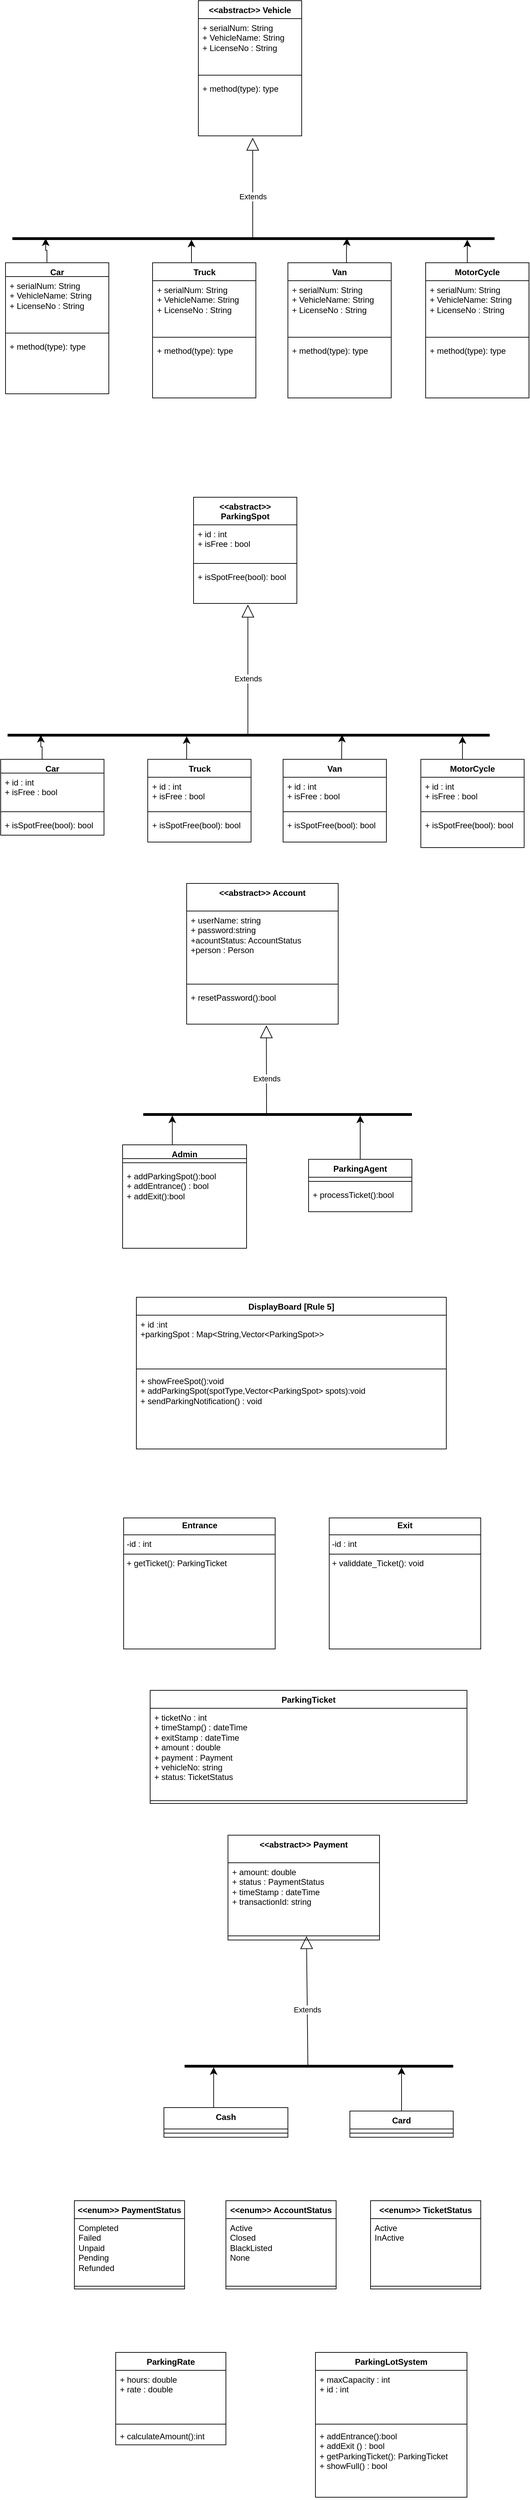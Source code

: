 <mxfile version="24.0.7" type="device" pages="2">
  <diagram id="C5RBs43oDa-KdzZeNtuy" name="Page-1">
    <mxGraphModel dx="867" dy="1020" grid="1" gridSize="10" guides="1" tooltips="1" connect="1" arrows="1" fold="1" page="1" pageScale="1" pageWidth="827" pageHeight="1169" math="0" shadow="0">
      <root>
        <mxCell id="WIyWlLk6GJQsqaUBKTNV-0" />
        <mxCell id="WIyWlLk6GJQsqaUBKTNV-1" parent="WIyWlLk6GJQsqaUBKTNV-0" />
        <mxCell id="TUhOrOfJ5WB9KCBSYhiB-0" value="&amp;lt;&amp;lt;abstract&amp;gt;&amp;gt; Vehicle" style="swimlane;fontStyle=1;align=center;verticalAlign=top;childLayout=stackLayout;horizontal=1;startSize=26;horizontalStack=0;resizeParent=1;resizeParentMax=0;resizeLast=0;collapsible=1;marginBottom=0;whiteSpace=wrap;html=1;" vertex="1" parent="WIyWlLk6GJQsqaUBKTNV-1">
          <mxGeometry x="320" y="20" width="150" height="196" as="geometry">
            <mxRectangle x="330" y="140" width="150" height="30" as="alternateBounds" />
          </mxGeometry>
        </mxCell>
        <mxCell id="TUhOrOfJ5WB9KCBSYhiB-5" value="+ serialNum: String&lt;div&gt;+ VehicleName: String&lt;/div&gt;&lt;div&gt;+ LicenseNo : String&lt;/div&gt;" style="text;strokeColor=none;fillColor=none;align=left;verticalAlign=top;spacingLeft=4;spacingRight=4;overflow=hidden;rotatable=0;points=[[0,0.5],[1,0.5]];portConstraint=eastwest;whiteSpace=wrap;html=1;" vertex="1" parent="TUhOrOfJ5WB9KCBSYhiB-0">
          <mxGeometry y="26" width="150" height="76" as="geometry" />
        </mxCell>
        <mxCell id="TUhOrOfJ5WB9KCBSYhiB-2" value="" style="line;strokeWidth=1;fillColor=none;align=left;verticalAlign=top;spacingTop=-1;spacingLeft=3;spacingRight=3;rotatable=0;labelPosition=right;points=[];portConstraint=eastwest;strokeColor=inherit;" vertex="1" parent="TUhOrOfJ5WB9KCBSYhiB-0">
          <mxGeometry y="102" width="150" height="12" as="geometry" />
        </mxCell>
        <mxCell id="TUhOrOfJ5WB9KCBSYhiB-3" value="+ method(type): type" style="text;strokeColor=none;fillColor=none;align=left;verticalAlign=top;spacingLeft=4;spacingRight=4;overflow=hidden;rotatable=0;points=[[0,0.5],[1,0.5]];portConstraint=eastwest;whiteSpace=wrap;html=1;" vertex="1" parent="TUhOrOfJ5WB9KCBSYhiB-0">
          <mxGeometry y="114" width="150" height="82" as="geometry" />
        </mxCell>
        <mxCell id="TUhOrOfJ5WB9KCBSYhiB-6" value="Extends" style="endArrow=block;endSize=16;endFill=0;html=1;rounded=0;entryX=0.526;entryY=1.034;entryDx=0;entryDy=0;entryPerimeter=0;verticalAlign=top;" edge="1" parent="WIyWlLk6GJQsqaUBKTNV-1" source="TUhOrOfJ5WB9KCBSYhiB-7" target="TUhOrOfJ5WB9KCBSYhiB-3">
          <mxGeometry width="160" relative="1" as="geometry">
            <mxPoint x="399" y="370" as="sourcePoint" />
            <mxPoint x="440" y="230" as="targetPoint" />
          </mxGeometry>
        </mxCell>
        <mxCell id="TUhOrOfJ5WB9KCBSYhiB-7" value="" style="line;strokeWidth=4;html=1;perimeter=backbonePerimeter;points=[];outlineConnect=0;verticalAlign=top;" vertex="1" parent="WIyWlLk6GJQsqaUBKTNV-1">
          <mxGeometry x="50" y="360" width="700" height="10" as="geometry" />
        </mxCell>
        <mxCell id="TUhOrOfJ5WB9KCBSYhiB-9" value="Car" style="swimlane;fontStyle=1;align=center;verticalAlign=top;childLayout=stackLayout;horizontal=1;startSize=20;horizontalStack=0;resizeParent=1;resizeParentMax=0;resizeLast=0;collapsible=1;marginBottom=0;whiteSpace=wrap;html=1;" vertex="1" parent="WIyWlLk6GJQsqaUBKTNV-1">
          <mxGeometry x="40" y="400" width="150" height="190" as="geometry">
            <mxRectangle x="330" y="140" width="150" height="30" as="alternateBounds" />
          </mxGeometry>
        </mxCell>
        <mxCell id="TUhOrOfJ5WB9KCBSYhiB-10" value="+ serialNum: String&lt;div&gt;+ VehicleName: String&lt;/div&gt;&lt;div&gt;+ LicenseNo : String&lt;/div&gt;" style="text;strokeColor=none;fillColor=none;align=left;verticalAlign=top;spacingLeft=4;spacingRight=4;overflow=hidden;rotatable=0;points=[[0,0.5],[1,0.5]];portConstraint=eastwest;whiteSpace=wrap;html=1;" vertex="1" parent="TUhOrOfJ5WB9KCBSYhiB-9">
          <mxGeometry y="20" width="150" height="76" as="geometry" />
        </mxCell>
        <mxCell id="TUhOrOfJ5WB9KCBSYhiB-11" value="" style="line;strokeWidth=1;fillColor=none;align=left;verticalAlign=top;spacingTop=-1;spacingLeft=3;spacingRight=3;rotatable=0;labelPosition=right;points=[];portConstraint=eastwest;strokeColor=inherit;" vertex="1" parent="TUhOrOfJ5WB9KCBSYhiB-9">
          <mxGeometry y="96" width="150" height="12" as="geometry" />
        </mxCell>
        <mxCell id="TUhOrOfJ5WB9KCBSYhiB-12" value="+ method(type): type" style="text;strokeColor=none;fillColor=none;align=left;verticalAlign=top;spacingLeft=4;spacingRight=4;overflow=hidden;rotatable=0;points=[[0,0.5],[1,0.5]];portConstraint=eastwest;whiteSpace=wrap;html=1;" vertex="1" parent="TUhOrOfJ5WB9KCBSYhiB-9">
          <mxGeometry y="108" width="150" height="82" as="geometry" />
        </mxCell>
        <mxCell id="TUhOrOfJ5WB9KCBSYhiB-13" value="MotorCycle" style="swimlane;fontStyle=1;align=center;verticalAlign=top;childLayout=stackLayout;horizontal=1;startSize=26;horizontalStack=0;resizeParent=1;resizeParentMax=0;resizeLast=0;collapsible=1;marginBottom=0;whiteSpace=wrap;html=1;" vertex="1" parent="WIyWlLk6GJQsqaUBKTNV-1">
          <mxGeometry x="650" y="400" width="150" height="196" as="geometry">
            <mxRectangle x="330" y="140" width="150" height="30" as="alternateBounds" />
          </mxGeometry>
        </mxCell>
        <mxCell id="TUhOrOfJ5WB9KCBSYhiB-14" value="+ serialNum: String&lt;div&gt;+ VehicleName: String&lt;/div&gt;&lt;div&gt;+ LicenseNo : String&lt;/div&gt;" style="text;strokeColor=none;fillColor=none;align=left;verticalAlign=top;spacingLeft=4;spacingRight=4;overflow=hidden;rotatable=0;points=[[0,0.5],[1,0.5]];portConstraint=eastwest;whiteSpace=wrap;html=1;" vertex="1" parent="TUhOrOfJ5WB9KCBSYhiB-13">
          <mxGeometry y="26" width="150" height="76" as="geometry" />
        </mxCell>
        <mxCell id="TUhOrOfJ5WB9KCBSYhiB-15" value="" style="line;strokeWidth=1;fillColor=none;align=left;verticalAlign=top;spacingTop=-1;spacingLeft=3;spacingRight=3;rotatable=0;labelPosition=right;points=[];portConstraint=eastwest;strokeColor=inherit;" vertex="1" parent="TUhOrOfJ5WB9KCBSYhiB-13">
          <mxGeometry y="102" width="150" height="12" as="geometry" />
        </mxCell>
        <mxCell id="TUhOrOfJ5WB9KCBSYhiB-16" value="+ method(type): type" style="text;strokeColor=none;fillColor=none;align=left;verticalAlign=top;spacingLeft=4;spacingRight=4;overflow=hidden;rotatable=0;points=[[0,0.5],[1,0.5]];portConstraint=eastwest;whiteSpace=wrap;html=1;" vertex="1" parent="TUhOrOfJ5WB9KCBSYhiB-13">
          <mxGeometry y="114" width="150" height="82" as="geometry" />
        </mxCell>
        <mxCell id="TUhOrOfJ5WB9KCBSYhiB-17" value="Van" style="swimlane;fontStyle=1;align=center;verticalAlign=top;childLayout=stackLayout;horizontal=1;startSize=26;horizontalStack=0;resizeParent=1;resizeParentMax=0;resizeLast=0;collapsible=1;marginBottom=0;whiteSpace=wrap;html=1;" vertex="1" parent="WIyWlLk6GJQsqaUBKTNV-1">
          <mxGeometry x="450" y="400" width="150" height="196" as="geometry">
            <mxRectangle x="330" y="140" width="150" height="30" as="alternateBounds" />
          </mxGeometry>
        </mxCell>
        <mxCell id="TUhOrOfJ5WB9KCBSYhiB-18" value="+ serialNum: String&lt;div&gt;+ VehicleName: String&lt;/div&gt;&lt;div&gt;+ LicenseNo : String&lt;/div&gt;" style="text;strokeColor=none;fillColor=none;align=left;verticalAlign=top;spacingLeft=4;spacingRight=4;overflow=hidden;rotatable=0;points=[[0,0.5],[1,0.5]];portConstraint=eastwest;whiteSpace=wrap;html=1;" vertex="1" parent="TUhOrOfJ5WB9KCBSYhiB-17">
          <mxGeometry y="26" width="150" height="76" as="geometry" />
        </mxCell>
        <mxCell id="TUhOrOfJ5WB9KCBSYhiB-19" value="" style="line;strokeWidth=1;fillColor=none;align=left;verticalAlign=top;spacingTop=-1;spacingLeft=3;spacingRight=3;rotatable=0;labelPosition=right;points=[];portConstraint=eastwest;strokeColor=inherit;" vertex="1" parent="TUhOrOfJ5WB9KCBSYhiB-17">
          <mxGeometry y="102" width="150" height="12" as="geometry" />
        </mxCell>
        <mxCell id="TUhOrOfJ5WB9KCBSYhiB-20" value="+ method(type): type" style="text;strokeColor=none;fillColor=none;align=left;verticalAlign=top;spacingLeft=4;spacingRight=4;overflow=hidden;rotatable=0;points=[[0,0.5],[1,0.5]];portConstraint=eastwest;whiteSpace=wrap;html=1;" vertex="1" parent="TUhOrOfJ5WB9KCBSYhiB-17">
          <mxGeometry y="114" width="150" height="82" as="geometry" />
        </mxCell>
        <mxCell id="TUhOrOfJ5WB9KCBSYhiB-21" value="Truck" style="swimlane;fontStyle=1;align=center;verticalAlign=top;childLayout=stackLayout;horizontal=1;startSize=26;horizontalStack=0;resizeParent=1;resizeParentMax=0;resizeLast=0;collapsible=1;marginBottom=0;whiteSpace=wrap;html=1;" vertex="1" parent="WIyWlLk6GJQsqaUBKTNV-1">
          <mxGeometry x="253.5" y="400" width="150" height="196" as="geometry">
            <mxRectangle x="330" y="140" width="150" height="30" as="alternateBounds" />
          </mxGeometry>
        </mxCell>
        <mxCell id="TUhOrOfJ5WB9KCBSYhiB-22" value="+ serialNum: String&lt;div&gt;+ VehicleName: String&lt;/div&gt;&lt;div&gt;+ LicenseNo : String&lt;/div&gt;" style="text;strokeColor=none;fillColor=none;align=left;verticalAlign=top;spacingLeft=4;spacingRight=4;overflow=hidden;rotatable=0;points=[[0,0.5],[1,0.5]];portConstraint=eastwest;whiteSpace=wrap;html=1;" vertex="1" parent="TUhOrOfJ5WB9KCBSYhiB-21">
          <mxGeometry y="26" width="150" height="76" as="geometry" />
        </mxCell>
        <mxCell id="TUhOrOfJ5WB9KCBSYhiB-23" value="" style="line;strokeWidth=1;fillColor=none;align=left;verticalAlign=top;spacingTop=-1;spacingLeft=3;spacingRight=3;rotatable=0;labelPosition=right;points=[];portConstraint=eastwest;strokeColor=inherit;" vertex="1" parent="TUhOrOfJ5WB9KCBSYhiB-21">
          <mxGeometry y="102" width="150" height="12" as="geometry" />
        </mxCell>
        <mxCell id="TUhOrOfJ5WB9KCBSYhiB-24" value="+ method(type): type" style="text;strokeColor=none;fillColor=none;align=left;verticalAlign=top;spacingLeft=4;spacingRight=4;overflow=hidden;rotatable=0;points=[[0,0.5],[1,0.5]];portConstraint=eastwest;whiteSpace=wrap;html=1;" vertex="1" parent="TUhOrOfJ5WB9KCBSYhiB-21">
          <mxGeometry y="114" width="150" height="82" as="geometry" />
        </mxCell>
        <mxCell id="TUhOrOfJ5WB9KCBSYhiB-25" value="" style="edgeStyle=elbowEdgeStyle;elbow=vertical;endArrow=classic;html=1;curved=0;rounded=0;endSize=8;startSize=8;exitX=0.401;exitY=-0.004;exitDx=0;exitDy=0;exitPerimeter=0;entryX=0.069;entryY=0.463;entryDx=0;entryDy=0;entryPerimeter=0;verticalAlign=top;" edge="1" parent="WIyWlLk6GJQsqaUBKTNV-1" source="TUhOrOfJ5WB9KCBSYhiB-9" target="TUhOrOfJ5WB9KCBSYhiB-7">
          <mxGeometry width="50" height="50" relative="1" as="geometry">
            <mxPoint x="100" y="390" as="sourcePoint" />
            <mxPoint x="320" y="430" as="targetPoint" />
            <Array as="points" />
          </mxGeometry>
        </mxCell>
        <mxCell id="TUhOrOfJ5WB9KCBSYhiB-26" value="" style="edgeStyle=elbowEdgeStyle;elbow=vertical;endArrow=classic;html=1;curved=0;rounded=0;endSize=8;startSize=8;verticalAlign=top;" edge="1" parent="WIyWlLk6GJQsqaUBKTNV-1" source="TUhOrOfJ5WB9KCBSYhiB-21" target="TUhOrOfJ5WB9KCBSYhiB-7">
          <mxGeometry width="50" height="50" relative="1" as="geometry">
            <mxPoint x="310" y="390" as="sourcePoint" />
            <mxPoint x="275.95" y="360.004" as="targetPoint" />
            <Array as="points">
              <mxPoint x="310" y="380" />
            </Array>
          </mxGeometry>
        </mxCell>
        <mxCell id="TUhOrOfJ5WB9KCBSYhiB-29" value="" style="edgeStyle=elbowEdgeStyle;elbow=vertical;endArrow=classic;html=1;curved=0;rounded=0;endSize=8;startSize=8;entryX=0.694;entryY=0.428;entryDx=0;entryDy=0;entryPerimeter=0;exitX=0.567;exitY=0.001;exitDx=0;exitDy=0;exitPerimeter=0;verticalAlign=top;" edge="1" parent="WIyWlLk6GJQsqaUBKTNV-1" source="TUhOrOfJ5WB9KCBSYhiB-17" target="TUhOrOfJ5WB9KCBSYhiB-7">
          <mxGeometry width="50" height="50" relative="1" as="geometry">
            <mxPoint x="130" y="440" as="sourcePoint" />
            <mxPoint x="130" y="396" as="targetPoint" />
            <Array as="points" />
          </mxGeometry>
        </mxCell>
        <mxCell id="TUhOrOfJ5WB9KCBSYhiB-30" value="" style="edgeStyle=elbowEdgeStyle;elbow=vertical;endArrow=classic;html=1;curved=0;rounded=0;endSize=8;startSize=8;exitX=0.403;exitY=-0.003;exitDx=0;exitDy=0;exitPerimeter=0;verticalAlign=top;" edge="1" parent="WIyWlLk6GJQsqaUBKTNV-1" source="TUhOrOfJ5WB9KCBSYhiB-13" target="TUhOrOfJ5WB9KCBSYhiB-7">
          <mxGeometry width="50" height="50" relative="1" as="geometry">
            <mxPoint x="620" y="470" as="sourcePoint" />
            <mxPoint x="670" y="420" as="targetPoint" />
            <Array as="points">
              <mxPoint x="710" y="365" />
            </Array>
          </mxGeometry>
        </mxCell>
        <mxCell id="TUhOrOfJ5WB9KCBSYhiB-120" value="&amp;lt;&amp;lt;abstract&amp;gt;&amp;gt; ParkingSpot" style="swimlane;fontStyle=1;align=center;verticalAlign=top;childLayout=stackLayout;horizontal=1;startSize=40;horizontalStack=0;resizeParent=1;resizeParentMax=0;resizeLast=0;collapsible=1;marginBottom=0;whiteSpace=wrap;html=1;" vertex="1" parent="WIyWlLk6GJQsqaUBKTNV-1">
          <mxGeometry x="313" y="740" width="150" height="154" as="geometry">
            <mxRectangle x="330" y="140" width="150" height="30" as="alternateBounds" />
          </mxGeometry>
        </mxCell>
        <mxCell id="TUhOrOfJ5WB9KCBSYhiB-121" value="+ id : int&lt;div&gt;+ isFree : bool&lt;/div&gt;" style="text;strokeColor=none;fillColor=none;align=left;verticalAlign=top;spacingLeft=4;spacingRight=4;overflow=hidden;rotatable=0;points=[[0,0.5],[1,0.5]];portConstraint=eastwest;whiteSpace=wrap;html=1;" vertex="1" parent="TUhOrOfJ5WB9KCBSYhiB-120">
          <mxGeometry y="40" width="150" height="50" as="geometry" />
        </mxCell>
        <mxCell id="TUhOrOfJ5WB9KCBSYhiB-122" value="" style="line;strokeWidth=1;fillColor=none;align=left;verticalAlign=top;spacingTop=-1;spacingLeft=3;spacingRight=3;rotatable=0;labelPosition=right;points=[];portConstraint=eastwest;strokeColor=inherit;" vertex="1" parent="TUhOrOfJ5WB9KCBSYhiB-120">
          <mxGeometry y="90" width="150" height="12" as="geometry" />
        </mxCell>
        <mxCell id="TUhOrOfJ5WB9KCBSYhiB-123" value="+ isSpotFree(bool): bool" style="text;strokeColor=none;fillColor=none;align=left;verticalAlign=top;spacingLeft=4;spacingRight=4;overflow=hidden;rotatable=0;points=[[0,0.5],[1,0.5]];portConstraint=eastwest;whiteSpace=wrap;html=1;" vertex="1" parent="TUhOrOfJ5WB9KCBSYhiB-120">
          <mxGeometry y="102" width="150" height="52" as="geometry" />
        </mxCell>
        <mxCell id="TUhOrOfJ5WB9KCBSYhiB-124" value="Extends" style="endArrow=block;endSize=16;endFill=0;html=1;rounded=0;entryX=0.526;entryY=1.034;entryDx=0;entryDy=0;entryPerimeter=0;verticalAlign=top;" edge="1" parent="WIyWlLk6GJQsqaUBKTNV-1" source="TUhOrOfJ5WB9KCBSYhiB-125" target="TUhOrOfJ5WB9KCBSYhiB-123">
          <mxGeometry width="160" relative="1" as="geometry">
            <mxPoint x="392" y="1090" as="sourcePoint" />
            <mxPoint x="433" y="950" as="targetPoint" />
          </mxGeometry>
        </mxCell>
        <mxCell id="TUhOrOfJ5WB9KCBSYhiB-125" value="" style="line;strokeWidth=4;html=1;perimeter=backbonePerimeter;points=[];outlineConnect=0;verticalAlign=top;" vertex="1" parent="WIyWlLk6GJQsqaUBKTNV-1">
          <mxGeometry x="43" y="1080" width="700" height="10" as="geometry" />
        </mxCell>
        <mxCell id="TUhOrOfJ5WB9KCBSYhiB-126" value="Car" style="swimlane;fontStyle=1;align=center;verticalAlign=top;childLayout=stackLayout;horizontal=1;startSize=20;horizontalStack=0;resizeParent=1;resizeParentMax=0;resizeLast=0;collapsible=1;marginBottom=0;whiteSpace=wrap;html=1;" vertex="1" parent="WIyWlLk6GJQsqaUBKTNV-1">
          <mxGeometry x="33" y="1120" width="150" height="110" as="geometry">
            <mxRectangle x="330" y="140" width="150" height="30" as="alternateBounds" />
          </mxGeometry>
        </mxCell>
        <mxCell id="TUhOrOfJ5WB9KCBSYhiB-127" value="+ id : int&lt;div&gt;+ isFree : bool&lt;/div&gt;" style="text;strokeColor=none;fillColor=none;align=left;verticalAlign=top;spacingLeft=4;spacingRight=4;overflow=hidden;rotatable=0;points=[[0,0.5],[1,0.5]];portConstraint=eastwest;whiteSpace=wrap;html=1;" vertex="1" parent="TUhOrOfJ5WB9KCBSYhiB-126">
          <mxGeometry y="20" width="150" height="50" as="geometry" />
        </mxCell>
        <mxCell id="TUhOrOfJ5WB9KCBSYhiB-128" value="" style="line;strokeWidth=1;fillColor=none;align=left;verticalAlign=top;spacingTop=-1;spacingLeft=3;spacingRight=3;rotatable=0;labelPosition=right;points=[];portConstraint=eastwest;strokeColor=inherit;" vertex="1" parent="TUhOrOfJ5WB9KCBSYhiB-126">
          <mxGeometry y="70" width="150" height="12" as="geometry" />
        </mxCell>
        <mxCell id="TUhOrOfJ5WB9KCBSYhiB-129" value="+ isSpotFree(bool): bool" style="text;strokeColor=none;fillColor=none;align=left;verticalAlign=top;spacingLeft=4;spacingRight=4;overflow=hidden;rotatable=0;points=[[0,0.5],[1,0.5]];portConstraint=eastwest;whiteSpace=wrap;html=1;" vertex="1" parent="TUhOrOfJ5WB9KCBSYhiB-126">
          <mxGeometry y="82" width="150" height="28" as="geometry" />
        </mxCell>
        <mxCell id="TUhOrOfJ5WB9KCBSYhiB-130" value="MotorCycle" style="swimlane;fontStyle=1;align=center;verticalAlign=top;childLayout=stackLayout;horizontal=1;startSize=26;horizontalStack=0;resizeParent=1;resizeParentMax=0;resizeLast=0;collapsible=1;marginBottom=0;whiteSpace=wrap;html=1;" vertex="1" parent="WIyWlLk6GJQsqaUBKTNV-1">
          <mxGeometry x="643" y="1120" width="150" height="128" as="geometry">
            <mxRectangle x="330" y="140" width="150" height="30" as="alternateBounds" />
          </mxGeometry>
        </mxCell>
        <mxCell id="TUhOrOfJ5WB9KCBSYhiB-131" value="+ id : int&lt;div&gt;+ isFree : bool&lt;/div&gt;" style="text;strokeColor=none;fillColor=none;align=left;verticalAlign=top;spacingLeft=4;spacingRight=4;overflow=hidden;rotatable=0;points=[[0,0.5],[1,0.5]];portConstraint=eastwest;whiteSpace=wrap;html=1;" vertex="1" parent="TUhOrOfJ5WB9KCBSYhiB-130">
          <mxGeometry y="26" width="150" height="44" as="geometry" />
        </mxCell>
        <mxCell id="TUhOrOfJ5WB9KCBSYhiB-132" value="" style="line;strokeWidth=1;fillColor=none;align=left;verticalAlign=top;spacingTop=-1;spacingLeft=3;spacingRight=3;rotatable=0;labelPosition=right;points=[];portConstraint=eastwest;strokeColor=inherit;" vertex="1" parent="TUhOrOfJ5WB9KCBSYhiB-130">
          <mxGeometry y="70" width="150" height="12" as="geometry" />
        </mxCell>
        <mxCell id="TUhOrOfJ5WB9KCBSYhiB-133" value="+ isSpotFree(bool): bool" style="text;strokeColor=none;fillColor=none;align=left;verticalAlign=top;spacingLeft=4;spacingRight=4;overflow=hidden;rotatable=0;points=[[0,0.5],[1,0.5]];portConstraint=eastwest;whiteSpace=wrap;html=1;" vertex="1" parent="TUhOrOfJ5WB9KCBSYhiB-130">
          <mxGeometry y="82" width="150" height="46" as="geometry" />
        </mxCell>
        <mxCell id="TUhOrOfJ5WB9KCBSYhiB-134" value="Van" style="swimlane;fontStyle=1;align=center;verticalAlign=top;childLayout=stackLayout;horizontal=1;startSize=26;horizontalStack=0;resizeParent=1;resizeParentMax=0;resizeLast=0;collapsible=1;marginBottom=0;whiteSpace=wrap;html=1;" vertex="1" parent="WIyWlLk6GJQsqaUBKTNV-1">
          <mxGeometry x="443" y="1120" width="150" height="120" as="geometry">
            <mxRectangle x="330" y="140" width="150" height="30" as="alternateBounds" />
          </mxGeometry>
        </mxCell>
        <mxCell id="TUhOrOfJ5WB9KCBSYhiB-135" value="+ id : int&lt;div&gt;+ isFree : bool&lt;/div&gt;" style="text;strokeColor=none;fillColor=none;align=left;verticalAlign=top;spacingLeft=4;spacingRight=4;overflow=hidden;rotatable=0;points=[[0,0.5],[1,0.5]];portConstraint=eastwest;whiteSpace=wrap;html=1;" vertex="1" parent="TUhOrOfJ5WB9KCBSYhiB-134">
          <mxGeometry y="26" width="150" height="44" as="geometry" />
        </mxCell>
        <mxCell id="TUhOrOfJ5WB9KCBSYhiB-136" value="" style="line;strokeWidth=1;fillColor=none;align=left;verticalAlign=top;spacingTop=-1;spacingLeft=3;spacingRight=3;rotatable=0;labelPosition=right;points=[];portConstraint=eastwest;strokeColor=inherit;" vertex="1" parent="TUhOrOfJ5WB9KCBSYhiB-134">
          <mxGeometry y="70" width="150" height="12" as="geometry" />
        </mxCell>
        <mxCell id="TUhOrOfJ5WB9KCBSYhiB-137" value="+ isSpotFree(bool): bool" style="text;strokeColor=none;fillColor=none;align=left;verticalAlign=top;spacingLeft=4;spacingRight=4;overflow=hidden;rotatable=0;points=[[0,0.5],[1,0.5]];portConstraint=eastwest;whiteSpace=wrap;html=1;" vertex="1" parent="TUhOrOfJ5WB9KCBSYhiB-134">
          <mxGeometry y="82" width="150" height="38" as="geometry" />
        </mxCell>
        <mxCell id="TUhOrOfJ5WB9KCBSYhiB-138" value="Truck" style="swimlane;fontStyle=1;align=center;verticalAlign=top;childLayout=stackLayout;horizontal=1;startSize=26;horizontalStack=0;resizeParent=1;resizeParentMax=0;resizeLast=0;collapsible=1;marginBottom=0;whiteSpace=wrap;html=1;" vertex="1" parent="WIyWlLk6GJQsqaUBKTNV-1">
          <mxGeometry x="246.5" y="1120" width="150" height="120" as="geometry">
            <mxRectangle x="330" y="140" width="150" height="30" as="alternateBounds" />
          </mxGeometry>
        </mxCell>
        <mxCell id="TUhOrOfJ5WB9KCBSYhiB-139" value="+ id : int&lt;div&gt;+ isFree : bool&lt;/div&gt;" style="text;strokeColor=none;fillColor=none;align=left;verticalAlign=top;spacingLeft=4;spacingRight=4;overflow=hidden;rotatable=0;points=[[0,0.5],[1,0.5]];portConstraint=eastwest;whiteSpace=wrap;html=1;" vertex="1" parent="TUhOrOfJ5WB9KCBSYhiB-138">
          <mxGeometry y="26" width="150" height="44" as="geometry" />
        </mxCell>
        <mxCell id="TUhOrOfJ5WB9KCBSYhiB-140" value="" style="line;strokeWidth=1;fillColor=none;align=left;verticalAlign=top;spacingTop=-1;spacingLeft=3;spacingRight=3;rotatable=0;labelPosition=right;points=[];portConstraint=eastwest;strokeColor=inherit;" vertex="1" parent="TUhOrOfJ5WB9KCBSYhiB-138">
          <mxGeometry y="70" width="150" height="12" as="geometry" />
        </mxCell>
        <mxCell id="TUhOrOfJ5WB9KCBSYhiB-141" value="+ isSpotFree(bool): bool" style="text;strokeColor=none;fillColor=none;align=left;verticalAlign=top;spacingLeft=4;spacingRight=4;overflow=hidden;rotatable=0;points=[[0,0.5],[1,0.5]];portConstraint=eastwest;whiteSpace=wrap;html=1;" vertex="1" parent="TUhOrOfJ5WB9KCBSYhiB-138">
          <mxGeometry y="82" width="150" height="38" as="geometry" />
        </mxCell>
        <mxCell id="TUhOrOfJ5WB9KCBSYhiB-142" value="" style="edgeStyle=elbowEdgeStyle;elbow=vertical;endArrow=classic;html=1;curved=0;rounded=0;endSize=8;startSize=8;exitX=0.401;exitY=-0.004;exitDx=0;exitDy=0;exitPerimeter=0;entryX=0.069;entryY=0.463;entryDx=0;entryDy=0;entryPerimeter=0;verticalAlign=top;" edge="1" parent="WIyWlLk6GJQsqaUBKTNV-1" source="TUhOrOfJ5WB9KCBSYhiB-126" target="TUhOrOfJ5WB9KCBSYhiB-125">
          <mxGeometry width="50" height="50" relative="1" as="geometry">
            <mxPoint x="93" y="1110" as="sourcePoint" />
            <mxPoint x="313" y="1150" as="targetPoint" />
            <Array as="points" />
          </mxGeometry>
        </mxCell>
        <mxCell id="TUhOrOfJ5WB9KCBSYhiB-143" value="" style="edgeStyle=elbowEdgeStyle;elbow=vertical;endArrow=classic;html=1;curved=0;rounded=0;endSize=8;startSize=8;verticalAlign=top;" edge="1" parent="WIyWlLk6GJQsqaUBKTNV-1" source="TUhOrOfJ5WB9KCBSYhiB-138" target="TUhOrOfJ5WB9KCBSYhiB-125">
          <mxGeometry width="50" height="50" relative="1" as="geometry">
            <mxPoint x="303" y="1110" as="sourcePoint" />
            <mxPoint x="268.95" y="1080.004" as="targetPoint" />
            <Array as="points">
              <mxPoint x="303" y="1100" />
            </Array>
          </mxGeometry>
        </mxCell>
        <mxCell id="TUhOrOfJ5WB9KCBSYhiB-144" value="" style="edgeStyle=elbowEdgeStyle;elbow=vertical;endArrow=classic;html=1;curved=0;rounded=0;endSize=8;startSize=8;entryX=0.694;entryY=0.428;entryDx=0;entryDy=0;entryPerimeter=0;exitX=0.567;exitY=0.001;exitDx=0;exitDy=0;exitPerimeter=0;verticalAlign=top;" edge="1" parent="WIyWlLk6GJQsqaUBKTNV-1" source="TUhOrOfJ5WB9KCBSYhiB-134" target="TUhOrOfJ5WB9KCBSYhiB-125">
          <mxGeometry width="50" height="50" relative="1" as="geometry">
            <mxPoint x="123" y="1160" as="sourcePoint" />
            <mxPoint x="123" y="1116" as="targetPoint" />
            <Array as="points" />
          </mxGeometry>
        </mxCell>
        <mxCell id="TUhOrOfJ5WB9KCBSYhiB-145" value="" style="edgeStyle=elbowEdgeStyle;elbow=vertical;endArrow=classic;html=1;curved=0;rounded=0;endSize=8;startSize=8;exitX=0.403;exitY=-0.003;exitDx=0;exitDy=0;exitPerimeter=0;verticalAlign=top;" edge="1" parent="WIyWlLk6GJQsqaUBKTNV-1" source="TUhOrOfJ5WB9KCBSYhiB-130" target="TUhOrOfJ5WB9KCBSYhiB-125">
          <mxGeometry width="50" height="50" relative="1" as="geometry">
            <mxPoint x="613" y="1190" as="sourcePoint" />
            <mxPoint x="663" y="1140" as="targetPoint" />
            <Array as="points">
              <mxPoint x="703" y="1085" />
            </Array>
          </mxGeometry>
        </mxCell>
        <mxCell id="TUhOrOfJ5WB9KCBSYhiB-146" value="&amp;lt;&amp;lt;abstract&amp;gt;&amp;gt; Account" style="swimlane;fontStyle=1;align=center;verticalAlign=top;childLayout=stackLayout;horizontal=1;startSize=40;horizontalStack=0;resizeParent=1;resizeParentMax=0;resizeLast=0;collapsible=1;marginBottom=0;whiteSpace=wrap;html=1;" vertex="1" parent="WIyWlLk6GJQsqaUBKTNV-1">
          <mxGeometry x="303" y="1300" width="220" height="204" as="geometry">
            <mxRectangle x="330" y="140" width="150" height="30" as="alternateBounds" />
          </mxGeometry>
        </mxCell>
        <mxCell id="TUhOrOfJ5WB9KCBSYhiB-147" value="+ userName: string&lt;div&gt;+ password:string&lt;/div&gt;&lt;div&gt;+acountStatus: AccountStatus&lt;/div&gt;&lt;div&gt;+person : Person&lt;/div&gt;" style="text;strokeColor=none;fillColor=none;align=left;verticalAlign=top;spacingLeft=4;spacingRight=4;overflow=hidden;rotatable=0;points=[[0,0.5],[1,0.5]];portConstraint=eastwest;whiteSpace=wrap;html=1;" vertex="1" parent="TUhOrOfJ5WB9KCBSYhiB-146">
          <mxGeometry y="40" width="220" height="100" as="geometry" />
        </mxCell>
        <mxCell id="TUhOrOfJ5WB9KCBSYhiB-148" value="" style="line;strokeWidth=1;fillColor=none;align=left;verticalAlign=top;spacingTop=-1;spacingLeft=3;spacingRight=3;rotatable=0;labelPosition=right;points=[];portConstraint=eastwest;strokeColor=inherit;" vertex="1" parent="TUhOrOfJ5WB9KCBSYhiB-146">
          <mxGeometry y="140" width="220" height="12" as="geometry" />
        </mxCell>
        <mxCell id="TUhOrOfJ5WB9KCBSYhiB-149" value="+ resetPassword():bool" style="text;strokeColor=none;fillColor=none;align=left;verticalAlign=top;spacingLeft=4;spacingRight=4;overflow=hidden;rotatable=0;points=[[0,0.5],[1,0.5]];portConstraint=eastwest;whiteSpace=wrap;html=1;" vertex="1" parent="TUhOrOfJ5WB9KCBSYhiB-146">
          <mxGeometry y="152" width="220" height="52" as="geometry" />
        </mxCell>
        <mxCell id="TUhOrOfJ5WB9KCBSYhiB-150" value="Extends" style="endArrow=block;endSize=16;endFill=0;html=1;rounded=0;entryX=0.526;entryY=1.034;entryDx=0;entryDy=0;entryPerimeter=0;verticalAlign=top;" edge="1" parent="WIyWlLk6GJQsqaUBKTNV-1" target="TUhOrOfJ5WB9KCBSYhiB-149">
          <mxGeometry width="160" relative="1" as="geometry">
            <mxPoint x="419" y="1633" as="sourcePoint" />
            <mxPoint x="460" y="1500" as="targetPoint" />
          </mxGeometry>
        </mxCell>
        <mxCell id="TUhOrOfJ5WB9KCBSYhiB-151" value="Admin" style="swimlane;fontStyle=1;align=center;verticalAlign=top;childLayout=stackLayout;horizontal=1;startSize=20;horizontalStack=0;resizeParent=1;resizeParentMax=0;resizeLast=0;collapsible=1;marginBottom=0;whiteSpace=wrap;html=1;" vertex="1" parent="WIyWlLk6GJQsqaUBKTNV-1">
          <mxGeometry x="210" y="1679" width="180" height="150" as="geometry">
            <mxRectangle x="330" y="140" width="150" height="30" as="alternateBounds" />
          </mxGeometry>
        </mxCell>
        <mxCell id="TUhOrOfJ5WB9KCBSYhiB-153" value="" style="line;strokeWidth=1;fillColor=none;align=left;verticalAlign=top;spacingTop=-1;spacingLeft=3;spacingRight=3;rotatable=0;labelPosition=right;points=[];portConstraint=eastwest;strokeColor=inherit;" vertex="1" parent="TUhOrOfJ5WB9KCBSYhiB-151">
          <mxGeometry y="20" width="180" height="12" as="geometry" />
        </mxCell>
        <mxCell id="TUhOrOfJ5WB9KCBSYhiB-154" value="+ addParkingSpot():bool&lt;div&gt;+ addEntrance() : bool&lt;/div&gt;&lt;div&gt;+ addExit():bool&amp;nbsp;&lt;/div&gt;" style="text;strokeColor=none;fillColor=none;align=left;verticalAlign=top;spacingLeft=4;spacingRight=4;overflow=hidden;rotatable=0;points=[[0,0.5],[1,0.5]];portConstraint=eastwest;whiteSpace=wrap;html=1;" vertex="1" parent="TUhOrOfJ5WB9KCBSYhiB-151">
          <mxGeometry y="32" width="180" height="118" as="geometry" />
        </mxCell>
        <mxCell id="TUhOrOfJ5WB9KCBSYhiB-155" value="ParkingAgent" style="swimlane;fontStyle=1;align=center;verticalAlign=top;childLayout=stackLayout;horizontal=1;startSize=26;horizontalStack=0;resizeParent=1;resizeParentMax=0;resizeLast=0;collapsible=1;marginBottom=0;whiteSpace=wrap;html=1;" vertex="1" parent="WIyWlLk6GJQsqaUBKTNV-1">
          <mxGeometry x="480" y="1700" width="150" height="76" as="geometry">
            <mxRectangle x="330" y="140" width="150" height="30" as="alternateBounds" />
          </mxGeometry>
        </mxCell>
        <mxCell id="TUhOrOfJ5WB9KCBSYhiB-157" value="" style="line;strokeWidth=1;fillColor=none;align=left;verticalAlign=top;spacingTop=-1;spacingLeft=3;spacingRight=3;rotatable=0;labelPosition=right;points=[];portConstraint=eastwest;strokeColor=inherit;" vertex="1" parent="TUhOrOfJ5WB9KCBSYhiB-155">
          <mxGeometry y="26" width="150" height="12" as="geometry" />
        </mxCell>
        <mxCell id="TUhOrOfJ5WB9KCBSYhiB-158" value="+ processTicket():bool" style="text;strokeColor=none;fillColor=none;align=left;verticalAlign=top;spacingLeft=4;spacingRight=4;overflow=hidden;rotatable=0;points=[[0,0.5],[1,0.5]];portConstraint=eastwest;whiteSpace=wrap;html=1;" vertex="1" parent="TUhOrOfJ5WB9KCBSYhiB-155">
          <mxGeometry y="38" width="150" height="38" as="geometry" />
        </mxCell>
        <mxCell id="TUhOrOfJ5WB9KCBSYhiB-159" value="" style="edgeStyle=elbowEdgeStyle;elbow=vertical;endArrow=classic;html=1;curved=0;rounded=0;endSize=8;startSize=8;exitX=0.401;exitY=-0.004;exitDx=0;exitDy=0;exitPerimeter=0;verticalAlign=top;" edge="1" parent="WIyWlLk6GJQsqaUBKTNV-1" source="TUhOrOfJ5WB9KCBSYhiB-151" target="TUhOrOfJ5WB9KCBSYhiB-162">
          <mxGeometry width="50" height="50" relative="1" as="geometry">
            <mxPoint x="120" y="1660" as="sourcePoint" />
            <mxPoint x="118" y="1635" as="targetPoint" />
            <Array as="points">
              <mxPoint x="280" y="1640" />
            </Array>
          </mxGeometry>
        </mxCell>
        <mxCell id="TUhOrOfJ5WB9KCBSYhiB-160" value="" style="edgeStyle=elbowEdgeStyle;elbow=vertical;endArrow=classic;html=1;curved=0;rounded=0;endSize=8;startSize=8;verticalAlign=top;" edge="1" parent="WIyWlLk6GJQsqaUBKTNV-1" source="TUhOrOfJ5WB9KCBSYhiB-155" target="TUhOrOfJ5WB9KCBSYhiB-162">
          <mxGeometry width="50" height="50" relative="1" as="geometry">
            <mxPoint x="330" y="1660" as="sourcePoint" />
            <mxPoint x="330" y="1635" as="targetPoint" />
            <Array as="points">
              <mxPoint x="330" y="1650" />
            </Array>
          </mxGeometry>
        </mxCell>
        <mxCell id="TUhOrOfJ5WB9KCBSYhiB-162" value="" style="line;strokeWidth=4;html=1;perimeter=backbonePerimeter;points=[];outlineConnect=0;" vertex="1" parent="WIyWlLk6GJQsqaUBKTNV-1">
          <mxGeometry x="240" y="1610" width="390" height="50" as="geometry" />
        </mxCell>
        <mxCell id="TUhOrOfJ5WB9KCBSYhiB-163" value="DisplayBoard [Rule 5]" style="swimlane;fontStyle=1;align=center;verticalAlign=top;childLayout=stackLayout;horizontal=1;startSize=26;horizontalStack=0;resizeParent=1;resizeParentMax=0;resizeLast=0;collapsible=1;marginBottom=0;whiteSpace=wrap;html=1;" vertex="1" parent="WIyWlLk6GJQsqaUBKTNV-1">
          <mxGeometry x="230" y="1900" width="450" height="220" as="geometry" />
        </mxCell>
        <mxCell id="TUhOrOfJ5WB9KCBSYhiB-164" value="+ id :int&lt;div&gt;+parkingSpot : Map&amp;lt;String,Vector&amp;lt;ParkingSpot&amp;gt;&amp;gt;&lt;/div&gt;" style="text;strokeColor=none;fillColor=none;align=left;verticalAlign=top;spacingLeft=4;spacingRight=4;overflow=hidden;rotatable=0;points=[[0,0.5],[1,0.5]];portConstraint=eastwest;whiteSpace=wrap;html=1;" vertex="1" parent="TUhOrOfJ5WB9KCBSYhiB-163">
          <mxGeometry y="26" width="450" height="74" as="geometry" />
        </mxCell>
        <mxCell id="TUhOrOfJ5WB9KCBSYhiB-165" value="" style="line;strokeWidth=1;fillColor=none;align=left;verticalAlign=middle;spacingTop=-1;spacingLeft=3;spacingRight=3;rotatable=0;labelPosition=right;points=[];portConstraint=eastwest;strokeColor=inherit;" vertex="1" parent="TUhOrOfJ5WB9KCBSYhiB-163">
          <mxGeometry y="100" width="450" height="8" as="geometry" />
        </mxCell>
        <mxCell id="TUhOrOfJ5WB9KCBSYhiB-166" value="+ showFreeSpot():void&lt;div&gt;+ addParkingSpot(spotType,Vector&amp;lt;ParkingSpot&amp;gt; spots):void&lt;/div&gt;&lt;div&gt;+ sendParkingNotification() : void&lt;/div&gt;" style="text;strokeColor=none;fillColor=none;align=left;verticalAlign=top;spacingLeft=4;spacingRight=4;overflow=hidden;rotatable=0;points=[[0,0.5],[1,0.5]];portConstraint=eastwest;whiteSpace=wrap;html=1;" vertex="1" parent="TUhOrOfJ5WB9KCBSYhiB-163">
          <mxGeometry y="108" width="450" height="112" as="geometry" />
        </mxCell>
        <mxCell id="TUhOrOfJ5WB9KCBSYhiB-167" value="&lt;p style=&quot;margin:0px;margin-top:4px;text-align:center;&quot;&gt;&lt;b&gt;Entrance&lt;/b&gt;&lt;/p&gt;&lt;hr size=&quot;1&quot; style=&quot;border-style:solid;&quot;&gt;&lt;p style=&quot;margin:0px;margin-left:4px;&quot;&gt;-id : int&lt;/p&gt;&lt;hr size=&quot;1&quot; style=&quot;border-style:solid;&quot;&gt;&lt;p style=&quot;margin:0px;margin-left:4px;&quot;&gt;+ getTicket(): ParkingTicket&lt;/p&gt;" style="verticalAlign=top;align=left;overflow=fill;html=1;whiteSpace=wrap;" vertex="1" parent="WIyWlLk6GJQsqaUBKTNV-1">
          <mxGeometry x="211.5" y="2220" width="220" height="190" as="geometry" />
        </mxCell>
        <mxCell id="TUhOrOfJ5WB9KCBSYhiB-184" value="&lt;p style=&quot;margin:0px;margin-top:4px;text-align:center;&quot;&gt;&lt;b&gt;Exit&lt;/b&gt;&lt;/p&gt;&lt;hr size=&quot;1&quot; style=&quot;border-style:solid;&quot;&gt;&lt;p style=&quot;margin:0px;margin-left:4px;&quot;&gt;-id : int&lt;/p&gt;&lt;hr size=&quot;1&quot; style=&quot;border-style:solid;&quot;&gt;&lt;p style=&quot;margin:0px;margin-left:4px;&quot;&gt;+ validdate_Ticket(): void&lt;/p&gt;" style="verticalAlign=top;align=left;overflow=fill;html=1;whiteSpace=wrap;" vertex="1" parent="WIyWlLk6GJQsqaUBKTNV-1">
          <mxGeometry x="510" y="2220" width="220" height="190" as="geometry" />
        </mxCell>
        <mxCell id="TUhOrOfJ5WB9KCBSYhiB-186" value="ParkingTicket" style="swimlane;fontStyle=1;align=center;verticalAlign=top;childLayout=stackLayout;horizontal=1;startSize=26;horizontalStack=0;resizeParent=1;resizeParentMax=0;resizeLast=0;collapsible=1;marginBottom=0;whiteSpace=wrap;html=1;" vertex="1" parent="WIyWlLk6GJQsqaUBKTNV-1">
          <mxGeometry x="250" y="2470" width="460" height="164" as="geometry" />
        </mxCell>
        <mxCell id="TUhOrOfJ5WB9KCBSYhiB-187" value="+ ticketNo : int&lt;div&gt;+ timeStamp() : dateTime&lt;/div&gt;&lt;div&gt;+ exitStamp : dateTime&lt;/div&gt;&lt;div&gt;+ amount : double&lt;/div&gt;&lt;div&gt;+ payment : Payment&lt;/div&gt;&lt;div&gt;+ vehicleNo: string&lt;/div&gt;&lt;div&gt;+ status: TicketStatus&lt;/div&gt;" style="text;strokeColor=none;fillColor=none;align=left;verticalAlign=top;spacingLeft=4;spacingRight=4;overflow=hidden;rotatable=0;points=[[0,0.5],[1,0.5]];portConstraint=eastwest;whiteSpace=wrap;html=1;" vertex="1" parent="TUhOrOfJ5WB9KCBSYhiB-186">
          <mxGeometry y="26" width="460" height="130" as="geometry" />
        </mxCell>
        <mxCell id="TUhOrOfJ5WB9KCBSYhiB-188" value="" style="line;strokeWidth=1;fillColor=none;align=left;verticalAlign=middle;spacingTop=-1;spacingLeft=3;spacingRight=3;rotatable=0;labelPosition=right;points=[];portConstraint=eastwest;strokeColor=inherit;" vertex="1" parent="TUhOrOfJ5WB9KCBSYhiB-186">
          <mxGeometry y="156" width="460" height="8" as="geometry" />
        </mxCell>
        <mxCell id="TUhOrOfJ5WB9KCBSYhiB-190" value="&amp;lt;&amp;lt;abstract&amp;gt;&amp;gt; Payment" style="swimlane;fontStyle=1;align=center;verticalAlign=top;childLayout=stackLayout;horizontal=1;startSize=40;horizontalStack=0;resizeParent=1;resizeParentMax=0;resizeLast=0;collapsible=1;marginBottom=0;whiteSpace=wrap;html=1;" vertex="1" parent="WIyWlLk6GJQsqaUBKTNV-1">
          <mxGeometry x="363" y="2680" width="220" height="152" as="geometry">
            <mxRectangle x="330" y="140" width="150" height="30" as="alternateBounds" />
          </mxGeometry>
        </mxCell>
        <mxCell id="TUhOrOfJ5WB9KCBSYhiB-191" value="+ amount: double&lt;div&gt;+ status : PaymentStatus&lt;/div&gt;&lt;div&gt;+ timeStamp : dateTime&lt;/div&gt;&lt;div&gt;+ transactionId: string&lt;/div&gt;" style="text;strokeColor=none;fillColor=none;align=left;verticalAlign=top;spacingLeft=4;spacingRight=4;overflow=hidden;rotatable=0;points=[[0,0.5],[1,0.5]];portConstraint=eastwest;whiteSpace=wrap;html=1;" vertex="1" parent="TUhOrOfJ5WB9KCBSYhiB-190">
          <mxGeometry y="40" width="220" height="100" as="geometry" />
        </mxCell>
        <mxCell id="TUhOrOfJ5WB9KCBSYhiB-192" value="" style="line;strokeWidth=1;fillColor=none;align=left;verticalAlign=top;spacingTop=-1;spacingLeft=3;spacingRight=3;rotatable=0;labelPosition=right;points=[];portConstraint=eastwest;strokeColor=inherit;" vertex="1" parent="TUhOrOfJ5WB9KCBSYhiB-190">
          <mxGeometry y="140" width="220" height="12" as="geometry" />
        </mxCell>
        <mxCell id="TUhOrOfJ5WB9KCBSYhiB-194" value="Extends" style="endArrow=block;endSize=16;endFill=0;html=1;rounded=0;verticalAlign=top;entryX=0.518;entryY=0.537;entryDx=0;entryDy=0;entryPerimeter=0;" edge="1" parent="WIyWlLk6GJQsqaUBKTNV-1" target="TUhOrOfJ5WB9KCBSYhiB-192">
          <mxGeometry width="160" relative="1" as="geometry">
            <mxPoint x="479" y="3013" as="sourcePoint" />
            <mxPoint x="479" y="2850" as="targetPoint" />
          </mxGeometry>
        </mxCell>
        <mxCell id="TUhOrOfJ5WB9KCBSYhiB-195" value="Cash" style="swimlane;fontStyle=1;align=center;verticalAlign=top;childLayout=stackLayout;horizontal=1;startSize=31;horizontalStack=0;resizeParent=1;resizeParentMax=0;resizeLast=0;collapsible=1;marginBottom=0;whiteSpace=wrap;html=1;" vertex="1" parent="WIyWlLk6GJQsqaUBKTNV-1">
          <mxGeometry x="270" y="3075" width="180" height="43" as="geometry">
            <mxRectangle x="270" y="3059" width="150" height="30" as="alternateBounds" />
          </mxGeometry>
        </mxCell>
        <mxCell id="TUhOrOfJ5WB9KCBSYhiB-196" value="" style="line;strokeWidth=1;fillColor=none;align=left;verticalAlign=top;spacingTop=-1;spacingLeft=3;spacingRight=3;rotatable=0;labelPosition=right;points=[];portConstraint=eastwest;strokeColor=inherit;" vertex="1" parent="TUhOrOfJ5WB9KCBSYhiB-195">
          <mxGeometry y="31" width="180" height="12" as="geometry" />
        </mxCell>
        <mxCell id="TUhOrOfJ5WB9KCBSYhiB-198" value="Card" style="swimlane;fontStyle=1;align=center;verticalAlign=top;childLayout=stackLayout;horizontal=1;startSize=26;horizontalStack=0;resizeParent=1;resizeParentMax=0;resizeLast=0;collapsible=1;marginBottom=0;whiteSpace=wrap;html=1;" vertex="1" parent="WIyWlLk6GJQsqaUBKTNV-1">
          <mxGeometry x="540" y="3080" width="150" height="38" as="geometry">
            <mxRectangle x="330" y="140" width="150" height="30" as="alternateBounds" />
          </mxGeometry>
        </mxCell>
        <mxCell id="TUhOrOfJ5WB9KCBSYhiB-199" value="" style="line;strokeWidth=1;fillColor=none;align=left;verticalAlign=top;spacingTop=-1;spacingLeft=3;spacingRight=3;rotatable=0;labelPosition=right;points=[];portConstraint=eastwest;strokeColor=inherit;" vertex="1" parent="TUhOrOfJ5WB9KCBSYhiB-198">
          <mxGeometry y="26" width="150" height="12" as="geometry" />
        </mxCell>
        <mxCell id="TUhOrOfJ5WB9KCBSYhiB-201" value="" style="edgeStyle=elbowEdgeStyle;elbow=vertical;endArrow=classic;html=1;curved=0;rounded=0;endSize=8;startSize=8;exitX=0.401;exitY=-0.004;exitDx=0;exitDy=0;exitPerimeter=0;verticalAlign=top;" edge="1" parent="WIyWlLk6GJQsqaUBKTNV-1" source="TUhOrOfJ5WB9KCBSYhiB-195" target="TUhOrOfJ5WB9KCBSYhiB-203">
          <mxGeometry width="50" height="50" relative="1" as="geometry">
            <mxPoint x="180" y="3040" as="sourcePoint" />
            <mxPoint x="178" y="3015" as="targetPoint" />
            <Array as="points">
              <mxPoint x="340" y="3020" />
            </Array>
          </mxGeometry>
        </mxCell>
        <mxCell id="TUhOrOfJ5WB9KCBSYhiB-202" value="" style="edgeStyle=elbowEdgeStyle;elbow=vertical;endArrow=classic;html=1;curved=0;rounded=0;endSize=8;startSize=8;verticalAlign=top;" edge="1" parent="WIyWlLk6GJQsqaUBKTNV-1" source="TUhOrOfJ5WB9KCBSYhiB-198" target="TUhOrOfJ5WB9KCBSYhiB-203">
          <mxGeometry width="50" height="50" relative="1" as="geometry">
            <mxPoint x="390" y="3040" as="sourcePoint" />
            <mxPoint x="390" y="3015" as="targetPoint" />
            <Array as="points">
              <mxPoint x="390" y="3030" />
            </Array>
          </mxGeometry>
        </mxCell>
        <mxCell id="TUhOrOfJ5WB9KCBSYhiB-203" value="" style="line;strokeWidth=4;html=1;perimeter=backbonePerimeter;points=[];outlineConnect=0;" vertex="1" parent="WIyWlLk6GJQsqaUBKTNV-1">
          <mxGeometry x="300" y="2990" width="390" height="50" as="geometry" />
        </mxCell>
        <mxCell id="TUhOrOfJ5WB9KCBSYhiB-208" value="&amp;lt;&amp;lt;enum&amp;gt;&amp;gt; PaymentStatus" style="swimlane;fontStyle=1;align=center;verticalAlign=top;childLayout=stackLayout;horizontal=1;startSize=26;horizontalStack=0;resizeParent=1;resizeParentMax=0;resizeLast=0;collapsible=1;marginBottom=0;whiteSpace=wrap;html=1;" vertex="1" parent="WIyWlLk6GJQsqaUBKTNV-1">
          <mxGeometry x="140" y="3210" width="160" height="128" as="geometry" />
        </mxCell>
        <mxCell id="TUhOrOfJ5WB9KCBSYhiB-209" value="Completed&lt;div&gt;Failed&lt;/div&gt;&lt;div&gt;Unpaid&lt;/div&gt;&lt;div&gt;Pending&lt;/div&gt;&lt;div&gt;Refunded&lt;/div&gt;&lt;div&gt;&lt;br&gt;&lt;/div&gt;" style="text;strokeColor=none;fillColor=none;align=left;verticalAlign=top;spacingLeft=4;spacingRight=4;overflow=hidden;rotatable=0;points=[[0,0.5],[1,0.5]];portConstraint=eastwest;whiteSpace=wrap;html=1;" vertex="1" parent="TUhOrOfJ5WB9KCBSYhiB-208">
          <mxGeometry y="26" width="160" height="94" as="geometry" />
        </mxCell>
        <mxCell id="TUhOrOfJ5WB9KCBSYhiB-210" value="" style="line;strokeWidth=1;fillColor=none;align=left;verticalAlign=middle;spacingTop=-1;spacingLeft=3;spacingRight=3;rotatable=0;labelPosition=right;points=[];portConstraint=eastwest;strokeColor=inherit;" vertex="1" parent="TUhOrOfJ5WB9KCBSYhiB-208">
          <mxGeometry y="120" width="160" height="8" as="geometry" />
        </mxCell>
        <mxCell id="TUhOrOfJ5WB9KCBSYhiB-212" value="&amp;lt;&amp;lt;enum&amp;gt;&amp;gt; AccountStatus" style="swimlane;fontStyle=1;align=center;verticalAlign=top;childLayout=stackLayout;horizontal=1;startSize=26;horizontalStack=0;resizeParent=1;resizeParentMax=0;resizeLast=0;collapsible=1;marginBottom=0;whiteSpace=wrap;html=1;" vertex="1" parent="WIyWlLk6GJQsqaUBKTNV-1">
          <mxGeometry x="360" y="3210" width="160" height="128" as="geometry" />
        </mxCell>
        <mxCell id="TUhOrOfJ5WB9KCBSYhiB-213" value="&lt;div&gt;Active&amp;nbsp;&lt;/div&gt;&lt;div&gt;Closed&lt;/div&gt;&lt;div&gt;BlackListed&lt;/div&gt;&lt;div&gt;None&lt;/div&gt;" style="text;strokeColor=none;fillColor=none;align=left;verticalAlign=top;spacingLeft=4;spacingRight=4;overflow=hidden;rotatable=0;points=[[0,0.5],[1,0.5]];portConstraint=eastwest;whiteSpace=wrap;html=1;" vertex="1" parent="TUhOrOfJ5WB9KCBSYhiB-212">
          <mxGeometry y="26" width="160" height="94" as="geometry" />
        </mxCell>
        <mxCell id="TUhOrOfJ5WB9KCBSYhiB-214" value="" style="line;strokeWidth=1;fillColor=none;align=left;verticalAlign=middle;spacingTop=-1;spacingLeft=3;spacingRight=3;rotatable=0;labelPosition=right;points=[];portConstraint=eastwest;strokeColor=inherit;" vertex="1" parent="TUhOrOfJ5WB9KCBSYhiB-212">
          <mxGeometry y="120" width="160" height="8" as="geometry" />
        </mxCell>
        <mxCell id="TUhOrOfJ5WB9KCBSYhiB-215" value="&amp;lt;&amp;lt;enum&amp;gt;&amp;gt; TicketStatus" style="swimlane;fontStyle=1;align=center;verticalAlign=top;childLayout=stackLayout;horizontal=1;startSize=26;horizontalStack=0;resizeParent=1;resizeParentMax=0;resizeLast=0;collapsible=1;marginBottom=0;whiteSpace=wrap;html=1;" vertex="1" parent="WIyWlLk6GJQsqaUBKTNV-1">
          <mxGeometry x="570" y="3210" width="160" height="128" as="geometry" />
        </mxCell>
        <mxCell id="TUhOrOfJ5WB9KCBSYhiB-216" value="Active&lt;div&gt;InActive&lt;/div&gt;" style="text;strokeColor=none;fillColor=none;align=left;verticalAlign=top;spacingLeft=4;spacingRight=4;overflow=hidden;rotatable=0;points=[[0,0.5],[1,0.5]];portConstraint=eastwest;whiteSpace=wrap;html=1;" vertex="1" parent="TUhOrOfJ5WB9KCBSYhiB-215">
          <mxGeometry y="26" width="160" height="94" as="geometry" />
        </mxCell>
        <mxCell id="TUhOrOfJ5WB9KCBSYhiB-217" value="" style="line;strokeWidth=1;fillColor=none;align=left;verticalAlign=middle;spacingTop=-1;spacingLeft=3;spacingRight=3;rotatable=0;labelPosition=right;points=[];portConstraint=eastwest;strokeColor=inherit;" vertex="1" parent="TUhOrOfJ5WB9KCBSYhiB-215">
          <mxGeometry y="120" width="160" height="8" as="geometry" />
        </mxCell>
        <mxCell id="TUhOrOfJ5WB9KCBSYhiB-218" value="ParkingRate" style="swimlane;fontStyle=1;align=center;verticalAlign=top;childLayout=stackLayout;horizontal=1;startSize=26;horizontalStack=0;resizeParent=1;resizeParentMax=0;resizeLast=0;collapsible=1;marginBottom=0;whiteSpace=wrap;html=1;" vertex="1" parent="WIyWlLk6GJQsqaUBKTNV-1">
          <mxGeometry x="200" y="3430" width="160" height="134" as="geometry" />
        </mxCell>
        <mxCell id="TUhOrOfJ5WB9KCBSYhiB-219" value="+ hours: double&lt;div&gt;+ rate : double&lt;/div&gt;" style="text;strokeColor=none;fillColor=none;align=left;verticalAlign=top;spacingLeft=4;spacingRight=4;overflow=hidden;rotatable=0;points=[[0,0.5],[1,0.5]];portConstraint=eastwest;whiteSpace=wrap;html=1;" vertex="1" parent="TUhOrOfJ5WB9KCBSYhiB-218">
          <mxGeometry y="26" width="160" height="74" as="geometry" />
        </mxCell>
        <mxCell id="TUhOrOfJ5WB9KCBSYhiB-220" value="" style="line;strokeWidth=1;fillColor=none;align=left;verticalAlign=middle;spacingTop=-1;spacingLeft=3;spacingRight=3;rotatable=0;labelPosition=right;points=[];portConstraint=eastwest;strokeColor=inherit;" vertex="1" parent="TUhOrOfJ5WB9KCBSYhiB-218">
          <mxGeometry y="100" width="160" height="8" as="geometry" />
        </mxCell>
        <mxCell id="TUhOrOfJ5WB9KCBSYhiB-221" value="+ calculateAmount():int" style="text;strokeColor=none;fillColor=none;align=left;verticalAlign=top;spacingLeft=4;spacingRight=4;overflow=hidden;rotatable=0;points=[[0,0.5],[1,0.5]];portConstraint=eastwest;whiteSpace=wrap;html=1;" vertex="1" parent="TUhOrOfJ5WB9KCBSYhiB-218">
          <mxGeometry y="108" width="160" height="26" as="geometry" />
        </mxCell>
        <mxCell id="TUhOrOfJ5WB9KCBSYhiB-222" value="ParkingLotSystem" style="swimlane;fontStyle=1;align=center;verticalAlign=top;childLayout=stackLayout;horizontal=1;startSize=26;horizontalStack=0;resizeParent=1;resizeParentMax=0;resizeLast=0;collapsible=1;marginBottom=0;whiteSpace=wrap;html=1;" vertex="1" parent="WIyWlLk6GJQsqaUBKTNV-1">
          <mxGeometry x="490" y="3430" width="220" height="210" as="geometry" />
        </mxCell>
        <mxCell id="TUhOrOfJ5WB9KCBSYhiB-223" value="+ maxCapacity : int&lt;div&gt;+ id : int&lt;/div&gt;" style="text;strokeColor=none;fillColor=none;align=left;verticalAlign=top;spacingLeft=4;spacingRight=4;overflow=hidden;rotatable=0;points=[[0,0.5],[1,0.5]];portConstraint=eastwest;whiteSpace=wrap;html=1;" vertex="1" parent="TUhOrOfJ5WB9KCBSYhiB-222">
          <mxGeometry y="26" width="220" height="74" as="geometry" />
        </mxCell>
        <mxCell id="TUhOrOfJ5WB9KCBSYhiB-224" value="" style="line;strokeWidth=1;fillColor=none;align=left;verticalAlign=middle;spacingTop=-1;spacingLeft=3;spacingRight=3;rotatable=0;labelPosition=right;points=[];portConstraint=eastwest;strokeColor=inherit;" vertex="1" parent="TUhOrOfJ5WB9KCBSYhiB-222">
          <mxGeometry y="100" width="220" height="8" as="geometry" />
        </mxCell>
        <mxCell id="TUhOrOfJ5WB9KCBSYhiB-225" value="+ addEntrance():bool&lt;div&gt;+ addExit () : bool&lt;/div&gt;&lt;div&gt;+ getParkingTicket(): ParkingTicket&lt;/div&gt;&lt;div&gt;+ showFull() : bool&lt;/div&gt;" style="text;strokeColor=none;fillColor=none;align=left;verticalAlign=top;spacingLeft=4;spacingRight=4;overflow=hidden;rotatable=0;points=[[0,0.5],[1,0.5]];portConstraint=eastwest;whiteSpace=wrap;html=1;" vertex="1" parent="TUhOrOfJ5WB9KCBSYhiB-222">
          <mxGeometry y="108" width="220" height="102" as="geometry" />
        </mxCell>
      </root>
    </mxGraphModel>
  </diagram>
  <diagram id="fdTxMNa2S6huhGSq51Sl" name="Page-2">
    <mxGraphModel dx="2257" dy="-1544" grid="1" gridSize="10" guides="1" tooltips="1" connect="1" arrows="1" fold="1" page="1" pageScale="1" pageWidth="850" pageHeight="1100" math="0" shadow="0">
      <root>
        <mxCell id="0" />
        <mxCell id="1" parent="0" />
        <mxCell id="85CXP2gNZLPqNbEaGJf5-1" value="ParkingLotSystem" style="swimlane;fontStyle=1;align=center;verticalAlign=top;childLayout=stackLayout;horizontal=1;startSize=26;horizontalStack=0;resizeParent=1;resizeParentMax=0;resizeLast=0;collapsible=1;marginBottom=0;whiteSpace=wrap;html=1;" vertex="1" collapsed="1" parent="1">
          <mxGeometry x="320" y="3450" width="190" height="30" as="geometry">
            <mxRectangle x="320" y="3450" width="220" height="210" as="alternateBounds" />
          </mxGeometry>
        </mxCell>
        <mxCell id="85CXP2gNZLPqNbEaGJf5-2" value="+ maxCapacity : int&lt;div&gt;+ id : int&lt;/div&gt;" style="text;strokeColor=none;fillColor=none;align=left;verticalAlign=top;spacingLeft=4;spacingRight=4;overflow=hidden;rotatable=0;points=[[0,0.5],[1,0.5]];portConstraint=eastwest;whiteSpace=wrap;html=1;" vertex="1" parent="85CXP2gNZLPqNbEaGJf5-1">
          <mxGeometry y="26" width="220" height="74" as="geometry" />
        </mxCell>
        <mxCell id="85CXP2gNZLPqNbEaGJf5-3" value="" style="line;strokeWidth=1;fillColor=none;align=left;verticalAlign=middle;spacingTop=-1;spacingLeft=3;spacingRight=3;rotatable=0;labelPosition=right;points=[];portConstraint=eastwest;strokeColor=inherit;" vertex="1" parent="85CXP2gNZLPqNbEaGJf5-1">
          <mxGeometry y="100" width="220" height="8" as="geometry" />
        </mxCell>
        <mxCell id="85CXP2gNZLPqNbEaGJf5-4" value="+ addEntrance():bool&lt;div&gt;+ addExit () : bool&lt;/div&gt;&lt;div&gt;+ getParkingTicket(): ParkingTicket&lt;/div&gt;&lt;div&gt;+ showFull() : bool&lt;/div&gt;" style="text;strokeColor=none;fillColor=none;align=left;verticalAlign=top;spacingLeft=4;spacingRight=4;overflow=hidden;rotatable=0;points=[[0,0.5],[1,0.5]];portConstraint=eastwest;whiteSpace=wrap;html=1;" vertex="1" parent="85CXP2gNZLPqNbEaGJf5-1">
          <mxGeometry y="108" width="220" height="102" as="geometry" />
        </mxCell>
        <mxCell id="85CXP2gNZLPqNbEaGJf5-5" value="" style="endArrow=diamondThin;endFill=1;endSize=24;html=1;rounded=0;entryX=0.25;entryY=1;entryDx=0;entryDy=0;exitX=0.577;exitY=0.002;exitDx=0;exitDy=0;exitPerimeter=0;" edge="1" parent="1" source="fc352yRs9mD_PUJTHIM8-1" target="85CXP2gNZLPqNbEaGJf5-1">
          <mxGeometry width="160" relative="1" as="geometry">
            <mxPoint x="280" y="3600" as="sourcePoint" />
            <mxPoint x="370" y="3600" as="targetPoint" />
          </mxGeometry>
        </mxCell>
        <mxCell id="fc352yRs9mD_PUJTHIM8-1" value="ParkingRate" style="swimlane;fontStyle=1;align=center;verticalAlign=top;childLayout=stackLayout;horizontal=1;startSize=26;horizontalStack=0;resizeParent=1;resizeParentMax=0;resizeLast=0;collapsible=1;marginBottom=0;whiteSpace=wrap;html=1;" vertex="1" collapsed="1" parent="1">
          <mxGeometry x="190" y="3600" width="110" height="30" as="geometry">
            <mxRectangle x="190" y="3600" width="160" height="134" as="alternateBounds" />
          </mxGeometry>
        </mxCell>
        <mxCell id="fc352yRs9mD_PUJTHIM8-2" value="+ hours: double&lt;div&gt;+ rate : double&lt;/div&gt;" style="text;strokeColor=none;fillColor=none;align=left;verticalAlign=top;spacingLeft=4;spacingRight=4;overflow=hidden;rotatable=0;points=[[0,0.5],[1,0.5]];portConstraint=eastwest;whiteSpace=wrap;html=1;" vertex="1" parent="fc352yRs9mD_PUJTHIM8-1">
          <mxGeometry y="26" width="160" height="74" as="geometry" />
        </mxCell>
        <mxCell id="fc352yRs9mD_PUJTHIM8-3" value="" style="line;strokeWidth=1;fillColor=none;align=left;verticalAlign=middle;spacingTop=-1;spacingLeft=3;spacingRight=3;rotatable=0;labelPosition=right;points=[];portConstraint=eastwest;strokeColor=inherit;" vertex="1" parent="fc352yRs9mD_PUJTHIM8-1">
          <mxGeometry y="100" width="160" height="8" as="geometry" />
        </mxCell>
        <mxCell id="fc352yRs9mD_PUJTHIM8-4" value="+ calculateAmount():int" style="text;strokeColor=none;fillColor=none;align=left;verticalAlign=top;spacingLeft=4;spacingRight=4;overflow=hidden;rotatable=0;points=[[0,0.5],[1,0.5]];portConstraint=eastwest;whiteSpace=wrap;html=1;" vertex="1" parent="fc352yRs9mD_PUJTHIM8-1">
          <mxGeometry y="108" width="160" height="26" as="geometry" />
        </mxCell>
        <mxCell id="mUPBmLUAzYBYaEdRRmUx-1" value="ParkingTicket" style="swimlane;fontStyle=1;align=center;verticalAlign=top;childLayout=stackLayout;horizontal=1;startSize=26;horizontalStack=0;resizeParent=1;resizeParentMax=0;resizeLast=0;collapsible=1;marginBottom=0;whiteSpace=wrap;html=1;" vertex="1" parent="1">
          <mxGeometry x="-230" y="3390" width="310" height="164" as="geometry" />
        </mxCell>
        <mxCell id="mUPBmLUAzYBYaEdRRmUx-2" value="+ ticketNo : int&lt;div&gt;+ timeStamp() : dateTime&lt;/div&gt;&lt;div&gt;+ exitStamp : dateTime&lt;/div&gt;&lt;div&gt;+ amount : double&lt;/div&gt;&lt;div&gt;+ payment : Payment&lt;/div&gt;&lt;div&gt;+ vehicleNo: string&lt;/div&gt;&lt;div&gt;+ status: TicketStatus&lt;/div&gt;" style="text;strokeColor=none;fillColor=none;align=left;verticalAlign=top;spacingLeft=4;spacingRight=4;overflow=hidden;rotatable=0;points=[[0,0.5],[1,0.5]];portConstraint=eastwest;whiteSpace=wrap;html=1;" vertex="1" parent="mUPBmLUAzYBYaEdRRmUx-1">
          <mxGeometry y="26" width="310" height="130" as="geometry" />
        </mxCell>
        <mxCell id="mUPBmLUAzYBYaEdRRmUx-3" value="" style="line;strokeWidth=1;fillColor=none;align=left;verticalAlign=middle;spacingTop=-1;spacingLeft=3;spacingRight=3;rotatable=0;labelPosition=right;points=[];portConstraint=eastwest;strokeColor=inherit;" vertex="1" parent="mUPBmLUAzYBYaEdRRmUx-1">
          <mxGeometry y="156" width="310" height="8" as="geometry" />
        </mxCell>
        <mxCell id="mUPBmLUAzYBYaEdRRmUx-5" value="" style="endArrow=diamondThin;endFill=1;endSize=24;html=1;rounded=0;entryX=0;entryY=0.5;entryDx=0;entryDy=0;exitX=1;exitY=0.5;exitDx=0;exitDy=0;" edge="1" parent="1" source="mUPBmLUAzYBYaEdRRmUx-2" target="85CXP2gNZLPqNbEaGJf5-1">
          <mxGeometry width="160" relative="1" as="geometry">
            <mxPoint x="-90" y="3460" as="sourcePoint" />
            <mxPoint x="70" y="3460" as="targetPoint" />
          </mxGeometry>
        </mxCell>
        <mxCell id="mUPBmLUAzYBYaEdRRmUx-6" value="" style="endArrow=none;html=1;edgeStyle=orthogonalEdgeStyle;rounded=0;exitX=0.427;exitY=1.432;exitDx=0;exitDy=0;exitPerimeter=0;entryX=0.5;entryY=0;entryDx=0;entryDy=0;" edge="1" parent="1" source="mUPBmLUAzYBYaEdRRmUx-3" target="KT4dZ-B7p_NxKo_0v1Mo-1">
          <mxGeometry relative="1" as="geometry">
            <mxPoint x="10" y="3460" as="sourcePoint" />
            <mxPoint x="-100" y="3750" as="targetPoint" />
            <Array as="points">
              <mxPoint x="-100" y="3558" />
              <mxPoint x="-100" y="3790" />
            </Array>
          </mxGeometry>
        </mxCell>
        <mxCell id="mUPBmLUAzYBYaEdRRmUx-7" value="parent" style="edgeLabel;resizable=0;html=1;align=left;verticalAlign=bottom;" connectable="0" vertex="1" parent="mUPBmLUAzYBYaEdRRmUx-6">
          <mxGeometry x="-1" relative="1" as="geometry" />
        </mxCell>
        <mxCell id="mUPBmLUAzYBYaEdRRmUx-8" value="child" style="edgeLabel;resizable=0;html=1;align=right;verticalAlign=bottom;" connectable="0" vertex="1" parent="mUPBmLUAzYBYaEdRRmUx-6">
          <mxGeometry x="1" relative="1" as="geometry" />
        </mxCell>
        <mxCell id="KT4dZ-B7p_NxKo_0v1Mo-1" value="&amp;lt;&amp;lt;abstract&amp;gt;&amp;gt; Payment" style="swimlane;fontStyle=1;align=center;verticalAlign=top;childLayout=stackLayout;horizontal=1;startSize=40;horizontalStack=0;resizeParent=1;resizeParentMax=0;resizeLast=0;collapsible=1;marginBottom=0;whiteSpace=wrap;html=1;" vertex="1" parent="1">
          <mxGeometry x="-217" y="3790" width="220" height="152" as="geometry">
            <mxRectangle x="330" y="140" width="150" height="30" as="alternateBounds" />
          </mxGeometry>
        </mxCell>
        <mxCell id="KT4dZ-B7p_NxKo_0v1Mo-2" value="+ amount: double&lt;div&gt;+ status : PaymentStatus&lt;/div&gt;&lt;div&gt;+ timeStamp : dateTime&lt;/div&gt;&lt;div&gt;+ transactionId: string&lt;/div&gt;" style="text;strokeColor=none;fillColor=none;align=left;verticalAlign=top;spacingLeft=4;spacingRight=4;overflow=hidden;rotatable=0;points=[[0,0.5],[1,0.5]];portConstraint=eastwest;whiteSpace=wrap;html=1;" vertex="1" parent="KT4dZ-B7p_NxKo_0v1Mo-1">
          <mxGeometry y="40" width="220" height="100" as="geometry" />
        </mxCell>
        <mxCell id="KT4dZ-B7p_NxKo_0v1Mo-3" value="" style="line;strokeWidth=1;fillColor=none;align=left;verticalAlign=top;spacingTop=-1;spacingLeft=3;spacingRight=3;rotatable=0;labelPosition=right;points=[];portConstraint=eastwest;strokeColor=inherit;" vertex="1" parent="KT4dZ-B7p_NxKo_0v1Mo-1">
          <mxGeometry y="140" width="220" height="12" as="geometry" />
        </mxCell>
        <mxCell id="KT4dZ-B7p_NxKo_0v1Mo-4" value="Extends" style="endArrow=block;endSize=16;endFill=0;html=1;rounded=0;verticalAlign=top;entryX=0.518;entryY=0.537;entryDx=0;entryDy=0;entryPerimeter=0;" edge="1" parent="1" target="KT4dZ-B7p_NxKo_0v1Mo-3">
          <mxGeometry width="160" relative="1" as="geometry">
            <mxPoint x="-101" y="4123" as="sourcePoint" />
            <mxPoint x="-101" y="3960" as="targetPoint" />
          </mxGeometry>
        </mxCell>
        <mxCell id="KT4dZ-B7p_NxKo_0v1Mo-5" value="Cash" style="swimlane;fontStyle=1;align=center;verticalAlign=top;childLayout=stackLayout;horizontal=1;startSize=31;horizontalStack=0;resizeParent=1;resizeParentMax=0;resizeLast=0;collapsible=1;marginBottom=0;whiteSpace=wrap;html=1;" vertex="1" parent="1">
          <mxGeometry x="-310" y="4185" width="180" height="43" as="geometry">
            <mxRectangle x="-310" y="4185" width="150" height="30" as="alternateBounds" />
          </mxGeometry>
        </mxCell>
        <mxCell id="KT4dZ-B7p_NxKo_0v1Mo-6" value="" style="line;strokeWidth=1;fillColor=none;align=left;verticalAlign=top;spacingTop=-1;spacingLeft=3;spacingRight=3;rotatable=0;labelPosition=right;points=[];portConstraint=eastwest;strokeColor=inherit;" vertex="1" parent="KT4dZ-B7p_NxKo_0v1Mo-5">
          <mxGeometry y="31" width="180" height="12" as="geometry" />
        </mxCell>
        <mxCell id="KT4dZ-B7p_NxKo_0v1Mo-7" value="Card" style="swimlane;fontStyle=1;align=center;verticalAlign=top;childLayout=stackLayout;horizontal=1;startSize=26;horizontalStack=0;resizeParent=1;resizeParentMax=0;resizeLast=0;collapsible=1;marginBottom=0;whiteSpace=wrap;html=1;" vertex="1" parent="1">
          <mxGeometry x="-40" y="4190" width="150" height="38" as="geometry">
            <mxRectangle x="330" y="140" width="150" height="30" as="alternateBounds" />
          </mxGeometry>
        </mxCell>
        <mxCell id="KT4dZ-B7p_NxKo_0v1Mo-8" value="" style="line;strokeWidth=1;fillColor=none;align=left;verticalAlign=top;spacingTop=-1;spacingLeft=3;spacingRight=3;rotatable=0;labelPosition=right;points=[];portConstraint=eastwest;strokeColor=inherit;" vertex="1" parent="KT4dZ-B7p_NxKo_0v1Mo-7">
          <mxGeometry y="26" width="150" height="12" as="geometry" />
        </mxCell>
        <mxCell id="KT4dZ-B7p_NxKo_0v1Mo-9" value="" style="edgeStyle=elbowEdgeStyle;elbow=vertical;endArrow=classic;html=1;curved=0;rounded=0;endSize=8;startSize=8;exitX=0.401;exitY=-0.004;exitDx=0;exitDy=0;exitPerimeter=0;verticalAlign=top;" edge="1" parent="1" source="KT4dZ-B7p_NxKo_0v1Mo-5" target="KT4dZ-B7p_NxKo_0v1Mo-11">
          <mxGeometry width="50" height="50" relative="1" as="geometry">
            <mxPoint x="-400" y="4150" as="sourcePoint" />
            <mxPoint x="-402" y="4125" as="targetPoint" />
            <Array as="points">
              <mxPoint x="-240" y="4130" />
            </Array>
          </mxGeometry>
        </mxCell>
        <mxCell id="KT4dZ-B7p_NxKo_0v1Mo-10" value="" style="edgeStyle=elbowEdgeStyle;elbow=vertical;endArrow=classic;html=1;curved=0;rounded=0;endSize=8;startSize=8;verticalAlign=top;" edge="1" parent="1" source="KT4dZ-B7p_NxKo_0v1Mo-7" target="KT4dZ-B7p_NxKo_0v1Mo-11">
          <mxGeometry width="50" height="50" relative="1" as="geometry">
            <mxPoint x="-190" y="4150" as="sourcePoint" />
            <mxPoint x="-190" y="4125" as="targetPoint" />
            <Array as="points">
              <mxPoint x="-190" y="4140" />
            </Array>
          </mxGeometry>
        </mxCell>
        <mxCell id="KT4dZ-B7p_NxKo_0v1Mo-11" value="" style="line;strokeWidth=4;html=1;perimeter=backbonePerimeter;points=[];outlineConnect=0;" vertex="1" parent="1">
          <mxGeometry x="-280" y="4100" width="390" height="50" as="geometry" />
        </mxCell>
        <mxCell id="LQ4np-oDSIUENV5MQTkk-1" value="&lt;p style=&quot;margin:0px;margin-top:4px;text-align:center;&quot;&gt;&lt;b&gt;Entrance&lt;/b&gt;&lt;/p&gt;&lt;hr size=&quot;1&quot; style=&quot;border-style:solid;&quot;&gt;&lt;p style=&quot;margin:0px;margin-left:4px;&quot;&gt;-id : int&lt;/p&gt;&lt;hr size=&quot;1&quot; style=&quot;border-style:solid;&quot;&gt;&lt;p style=&quot;margin:0px;margin-left:4px;&quot;&gt;+ getTicket(): ParkingTicket&lt;/p&gt;" style="verticalAlign=top;align=left;overflow=fill;html=1;whiteSpace=wrap;" vertex="1" parent="1">
          <mxGeometry x="360" y="3580" width="220" height="190" as="geometry" />
        </mxCell>
        <mxCell id="LQ4np-oDSIUENV5MQTkk-2" value="&lt;p style=&quot;margin:0px;margin-top:4px;text-align:center;&quot;&gt;&lt;b&gt;Exit&lt;/b&gt;&lt;/p&gt;&lt;hr size=&quot;1&quot; style=&quot;border-style:solid;&quot;&gt;&lt;p style=&quot;margin:0px;margin-left:4px;&quot;&gt;-id : int&lt;/p&gt;&lt;hr size=&quot;1&quot; style=&quot;border-style:solid;&quot;&gt;&lt;p style=&quot;margin:0px;margin-left:4px;&quot;&gt;+ validdate_Ticket(): void&lt;/p&gt;" style="verticalAlign=top;align=left;overflow=fill;html=1;whiteSpace=wrap;" vertex="1" parent="1">
          <mxGeometry x="658.5" y="3430" width="220" height="190" as="geometry" />
        </mxCell>
        <mxCell id="LQ4np-oDSIUENV5MQTkk-3" value="" style="endArrow=diamondThin;endFill=1;endSize=24;html=1;rounded=0;entryX=0.5;entryY=1;entryDx=0;entryDy=0;exitX=0.326;exitY=-0.004;exitDx=0;exitDy=0;exitPerimeter=0;" edge="1" parent="1" source="LQ4np-oDSIUENV5MQTkk-1" target="85CXP2gNZLPqNbEaGJf5-1">
          <mxGeometry width="160" relative="1" as="geometry">
            <mxPoint x="263" y="3610" as="sourcePoint" />
            <mxPoint x="365" y="3490" as="targetPoint" />
          </mxGeometry>
        </mxCell>
        <mxCell id="LQ4np-oDSIUENV5MQTkk-4" value="" style="endArrow=diamondThin;endFill=1;endSize=24;html=1;rounded=0;entryX=1;entryY=0.5;entryDx=0;entryDy=0;exitX=0;exitY=0.25;exitDx=0;exitDy=0;" edge="1" parent="1" source="LQ4np-oDSIUENV5MQTkk-2" target="85CXP2gNZLPqNbEaGJf5-1">
          <mxGeometry width="160" relative="1" as="geometry">
            <mxPoint x="273" y="3620" as="sourcePoint" />
            <mxPoint x="375" y="3500" as="targetPoint" />
          </mxGeometry>
        </mxCell>
        <mxCell id="DqOZImBJwnDca7qOT6ZS-1" value="DisplayBoard [Rule 5]" style="swimlane;fontStyle=1;align=center;verticalAlign=top;childLayout=stackLayout;horizontal=1;startSize=26;horizontalStack=0;resizeParent=1;resizeParentMax=0;resizeLast=0;collapsible=1;marginBottom=0;whiteSpace=wrap;html=1;" vertex="1" parent="1">
          <mxGeometry x="480" y="3030" width="450" height="220" as="geometry" />
        </mxCell>
        <mxCell id="DqOZImBJwnDca7qOT6ZS-2" value="+ id :int&lt;div&gt;+parkingSpot : Map&amp;lt;String,Vector&amp;lt;ParkingSpot&amp;gt;&amp;gt;&lt;/div&gt;" style="text;strokeColor=none;fillColor=none;align=left;verticalAlign=top;spacingLeft=4;spacingRight=4;overflow=hidden;rotatable=0;points=[[0,0.5],[1,0.5]];portConstraint=eastwest;whiteSpace=wrap;html=1;" vertex="1" parent="DqOZImBJwnDca7qOT6ZS-1">
          <mxGeometry y="26" width="450" height="74" as="geometry" />
        </mxCell>
        <mxCell id="DqOZImBJwnDca7qOT6ZS-3" value="" style="line;strokeWidth=1;fillColor=none;align=left;verticalAlign=middle;spacingTop=-1;spacingLeft=3;spacingRight=3;rotatable=0;labelPosition=right;points=[];portConstraint=eastwest;strokeColor=inherit;" vertex="1" parent="DqOZImBJwnDca7qOT6ZS-1">
          <mxGeometry y="100" width="450" height="8" as="geometry" />
        </mxCell>
        <mxCell id="DqOZImBJwnDca7qOT6ZS-4" value="+ showFreeSpot():void&lt;div&gt;+ addParkingSpot(spotType,Vector&amp;lt;ParkingSpot&amp;gt; spots):void&lt;/div&gt;&lt;div&gt;+ sendParkingNotification() : void&lt;/div&gt;" style="text;strokeColor=none;fillColor=none;align=left;verticalAlign=top;spacingLeft=4;spacingRight=4;overflow=hidden;rotatable=0;points=[[0,0.5],[1,0.5]];portConstraint=eastwest;whiteSpace=wrap;html=1;" vertex="1" parent="DqOZImBJwnDca7qOT6ZS-1">
          <mxGeometry y="108" width="450" height="112" as="geometry" />
        </mxCell>
        <mxCell id="DqOZImBJwnDca7qOT6ZS-5" value="" style="endArrow=diamondThin;endFill=1;endSize=24;html=1;rounded=0;exitX=0;exitY=0.5;exitDx=0;exitDy=0;entryX=0.868;entryY=-0.099;entryDx=0;entryDy=0;entryPerimeter=0;" edge="1" parent="1" source="DqOZImBJwnDca7qOT6ZS-4" target="85CXP2gNZLPqNbEaGJf5-1">
          <mxGeometry width="160" relative="1" as="geometry">
            <mxPoint x="370" y="3310" as="sourcePoint" />
            <mxPoint x="450" y="3440" as="targetPoint" />
          </mxGeometry>
        </mxCell>
        <mxCell id="QDUchR8sOBSBB7f3OA3Y-1" value="&amp;lt;&amp;lt;abstract&amp;gt;&amp;gt; ParkingSpot" style="swimlane;fontStyle=1;align=center;verticalAlign=top;childLayout=stackLayout;horizontal=1;startSize=40;horizontalStack=0;resizeParent=1;resizeParentMax=0;resizeLast=0;collapsible=1;marginBottom=0;whiteSpace=wrap;html=1;direction=east;" vertex="1" parent="1">
          <mxGeometry x="240" y="3080" width="150" height="154" as="geometry">
            <mxRectangle x="330" y="140" width="150" height="30" as="alternateBounds" />
          </mxGeometry>
        </mxCell>
        <mxCell id="QDUchR8sOBSBB7f3OA3Y-2" value="+ id : int&lt;div&gt;+ isFree : bool&lt;/div&gt;" style="text;strokeColor=none;fillColor=none;align=left;verticalAlign=top;spacingLeft=4;spacingRight=4;overflow=hidden;rotatable=0;points=[[0,0.5],[1,0.5]];portConstraint=eastwest;whiteSpace=wrap;html=1;" vertex="1" parent="QDUchR8sOBSBB7f3OA3Y-1">
          <mxGeometry y="40" width="150" height="50" as="geometry" />
        </mxCell>
        <mxCell id="QDUchR8sOBSBB7f3OA3Y-3" value="" style="line;strokeWidth=1;fillColor=none;align=left;verticalAlign=top;spacingTop=-1;spacingLeft=3;spacingRight=3;rotatable=0;labelPosition=right;points=[];portConstraint=eastwest;strokeColor=inherit;" vertex="1" parent="QDUchR8sOBSBB7f3OA3Y-1">
          <mxGeometry y="90" width="150" height="12" as="geometry" />
        </mxCell>
        <mxCell id="QDUchR8sOBSBB7f3OA3Y-4" value="+ isSpotFree(bool): bool" style="text;strokeColor=none;fillColor=none;align=left;verticalAlign=top;spacingLeft=4;spacingRight=4;overflow=hidden;rotatable=0;points=[[0,0.5],[1,0.5]];portConstraint=eastwest;whiteSpace=wrap;html=1;" vertex="1" parent="QDUchR8sOBSBB7f3OA3Y-1">
          <mxGeometry y="102" width="150" height="52" as="geometry" />
        </mxCell>
        <mxCell id="QDUchR8sOBSBB7f3OA3Y-6" value="" style="line;strokeWidth=4;html=1;perimeter=backbonePerimeter;points=[];outlineConnect=0;verticalAlign=top;direction=east;" vertex="1" parent="1">
          <mxGeometry x="-35" y="2640" width="700" height="10" as="geometry" />
        </mxCell>
        <mxCell id="QDUchR8sOBSBB7f3OA3Y-7" value="Handicaped" style="swimlane;fontStyle=1;align=center;verticalAlign=top;childLayout=stackLayout;horizontal=1;startSize=30;horizontalStack=0;resizeParent=1;resizeParentMax=0;resizeLast=0;collapsible=1;marginBottom=0;whiteSpace=wrap;html=1;direction=east;" vertex="1" parent="1">
          <mxGeometry x="-50" y="2780" width="150" height="120" as="geometry">
            <mxRectangle x="-50" y="2780" width="150" height="30" as="alternateBounds" />
          </mxGeometry>
        </mxCell>
        <mxCell id="QDUchR8sOBSBB7f3OA3Y-8" value="+ id : int&lt;div&gt;+ isFree : bool&lt;/div&gt;" style="text;strokeColor=none;fillColor=none;align=left;verticalAlign=top;spacingLeft=4;spacingRight=4;overflow=hidden;rotatable=0;points=[[0,0.5],[1,0.5]];portConstraint=eastwest;whiteSpace=wrap;html=1;" vertex="1" parent="QDUchR8sOBSBB7f3OA3Y-7">
          <mxGeometry y="30" width="150" height="50" as="geometry" />
        </mxCell>
        <mxCell id="QDUchR8sOBSBB7f3OA3Y-9" value="" style="line;strokeWidth=1;fillColor=none;align=left;verticalAlign=top;spacingTop=-1;spacingLeft=3;spacingRight=3;rotatable=0;labelPosition=right;points=[];portConstraint=eastwest;strokeColor=inherit;" vertex="1" parent="QDUchR8sOBSBB7f3OA3Y-7">
          <mxGeometry y="80" width="150" height="12" as="geometry" />
        </mxCell>
        <mxCell id="QDUchR8sOBSBB7f3OA3Y-10" value="+ isSpotFree(bool): bool" style="text;strokeColor=none;fillColor=none;align=left;verticalAlign=top;spacingLeft=4;spacingRight=4;overflow=hidden;rotatable=0;points=[[0,0.5],[1,0.5]];portConstraint=eastwest;whiteSpace=wrap;html=1;" vertex="1" parent="QDUchR8sOBSBB7f3OA3Y-7">
          <mxGeometry y="92" width="150" height="28" as="geometry" />
        </mxCell>
        <mxCell id="QDUchR8sOBSBB7f3OA3Y-11" value="MotorCycle" style="swimlane;fontStyle=1;align=center;verticalAlign=top;childLayout=stackLayout;horizontal=1;startSize=26;horizontalStack=0;resizeParent=1;resizeParentMax=0;resizeLast=0;collapsible=1;marginBottom=0;whiteSpace=wrap;html=1;direction=east;" vertex="1" parent="1">
          <mxGeometry x="580" y="2770" width="150" height="128" as="geometry">
            <mxRectangle x="330" y="140" width="150" height="30" as="alternateBounds" />
          </mxGeometry>
        </mxCell>
        <mxCell id="QDUchR8sOBSBB7f3OA3Y-12" value="+ id : int&lt;div&gt;+ isFree : bool&lt;/div&gt;" style="text;strokeColor=none;fillColor=none;align=left;verticalAlign=top;spacingLeft=4;spacingRight=4;overflow=hidden;rotatable=0;points=[[0,0.5],[1,0.5]];portConstraint=eastwest;whiteSpace=wrap;html=1;" vertex="1" parent="QDUchR8sOBSBB7f3OA3Y-11">
          <mxGeometry y="26" width="150" height="44" as="geometry" />
        </mxCell>
        <mxCell id="QDUchR8sOBSBB7f3OA3Y-13" value="" style="line;strokeWidth=1;fillColor=none;align=left;verticalAlign=top;spacingTop=-1;spacingLeft=3;spacingRight=3;rotatable=0;labelPosition=right;points=[];portConstraint=eastwest;strokeColor=inherit;" vertex="1" parent="QDUchR8sOBSBB7f3OA3Y-11">
          <mxGeometry y="70" width="150" height="12" as="geometry" />
        </mxCell>
        <mxCell id="QDUchR8sOBSBB7f3OA3Y-14" value="+ isSpotFree(bool): bool" style="text;strokeColor=none;fillColor=none;align=left;verticalAlign=top;spacingLeft=4;spacingRight=4;overflow=hidden;rotatable=0;points=[[0,0.5],[1,0.5]];portConstraint=eastwest;whiteSpace=wrap;html=1;" vertex="1" parent="QDUchR8sOBSBB7f3OA3Y-11">
          <mxGeometry y="82" width="150" height="46" as="geometry" />
        </mxCell>
        <mxCell id="QDUchR8sOBSBB7f3OA3Y-15" value="Large" style="swimlane;fontStyle=1;align=center;verticalAlign=top;childLayout=stackLayout;horizontal=1;startSize=30;horizontalStack=0;resizeParent=1;resizeParentMax=0;resizeLast=0;collapsible=1;marginBottom=0;whiteSpace=wrap;html=1;direction=east;" vertex="1" parent="1">
          <mxGeometry x="370" y="2770" width="150" height="124" as="geometry">
            <mxRectangle x="370" y="2770" width="150" height="30" as="alternateBounds" />
          </mxGeometry>
        </mxCell>
        <mxCell id="QDUchR8sOBSBB7f3OA3Y-16" value="+ id : int&lt;div&gt;+ isFree : bool&lt;/div&gt;" style="text;strokeColor=none;fillColor=none;align=left;verticalAlign=top;spacingLeft=4;spacingRight=4;overflow=hidden;rotatable=0;points=[[0,0.5],[1,0.5]];portConstraint=eastwest;whiteSpace=wrap;html=1;" vertex="1" parent="QDUchR8sOBSBB7f3OA3Y-15">
          <mxGeometry y="30" width="150" height="44" as="geometry" />
        </mxCell>
        <mxCell id="QDUchR8sOBSBB7f3OA3Y-17" value="" style="line;strokeWidth=1;fillColor=none;align=left;verticalAlign=top;spacingTop=-1;spacingLeft=3;spacingRight=3;rotatable=0;labelPosition=right;points=[];portConstraint=eastwest;strokeColor=inherit;" vertex="1" parent="QDUchR8sOBSBB7f3OA3Y-15">
          <mxGeometry y="74" width="150" height="12" as="geometry" />
        </mxCell>
        <mxCell id="QDUchR8sOBSBB7f3OA3Y-18" value="+ isSpotFree(bool): bool" style="text;strokeColor=none;fillColor=none;align=left;verticalAlign=top;spacingLeft=4;spacingRight=4;overflow=hidden;rotatable=0;points=[[0,0.5],[1,0.5]];portConstraint=eastwest;whiteSpace=wrap;html=1;" vertex="1" parent="QDUchR8sOBSBB7f3OA3Y-15">
          <mxGeometry y="86" width="150" height="38" as="geometry" />
        </mxCell>
        <mxCell id="QDUchR8sOBSBB7f3OA3Y-19" value="Compact" style="swimlane;fontStyle=1;align=center;verticalAlign=top;childLayout=stackLayout;horizontal=1;startSize=0;horizontalStack=0;resizeParent=1;resizeParentMax=0;resizeLast=0;collapsible=1;marginBottom=0;whiteSpace=wrap;html=1;direction=east;" vertex="1" parent="1">
          <mxGeometry x="120" y="2790" width="150" height="94" as="geometry">
            <mxRectangle x="120" y="2790" width="150" height="30" as="alternateBounds" />
          </mxGeometry>
        </mxCell>
        <mxCell id="QDUchR8sOBSBB7f3OA3Y-20" value="+ id : int&lt;div&gt;+ isFree : bool&lt;/div&gt;" style="text;strokeColor=none;fillColor=none;align=left;verticalAlign=top;spacingLeft=4;spacingRight=4;overflow=hidden;rotatable=0;points=[[0,0.5],[1,0.5]];portConstraint=eastwest;whiteSpace=wrap;html=1;" vertex="1" parent="QDUchR8sOBSBB7f3OA3Y-19">
          <mxGeometry width="150" height="44" as="geometry" />
        </mxCell>
        <mxCell id="QDUchR8sOBSBB7f3OA3Y-21" value="" style="line;strokeWidth=1;fillColor=none;align=left;verticalAlign=top;spacingTop=-1;spacingLeft=3;spacingRight=3;rotatable=0;labelPosition=right;points=[];portConstraint=eastwest;strokeColor=inherit;" vertex="1" parent="QDUchR8sOBSBB7f3OA3Y-19">
          <mxGeometry y="44" width="150" height="12" as="geometry" />
        </mxCell>
        <mxCell id="QDUchR8sOBSBB7f3OA3Y-22" value="+ isSpotFree(bool): bool" style="text;strokeColor=none;fillColor=none;align=left;verticalAlign=top;spacingLeft=4;spacingRight=4;overflow=hidden;rotatable=0;points=[[0,0.5],[1,0.5]];portConstraint=eastwest;whiteSpace=wrap;html=1;" vertex="1" parent="QDUchR8sOBSBB7f3OA3Y-19">
          <mxGeometry y="56" width="150" height="38" as="geometry" />
        </mxCell>
        <mxCell id="QDUchR8sOBSBB7f3OA3Y-23" value="" style="edgeStyle=elbowEdgeStyle;elbow=vertical;endArrow=classic;html=1;curved=0;rounded=0;endSize=8;startSize=8;exitX=0.401;exitY=-0.004;exitDx=0;exitDy=0;exitPerimeter=0;entryX=0.069;entryY=0.463;entryDx=0;entryDy=0;entryPerimeter=0;verticalAlign=top;" edge="1" parent="1" source="QDUchR8sOBSBB7f3OA3Y-7" target="QDUchR8sOBSBB7f3OA3Y-6">
          <mxGeometry width="50" height="50" relative="1" as="geometry">
            <mxPoint x="-260" y="3100" as="sourcePoint" />
            <mxPoint x="-40" y="3140" as="targetPoint" />
            <Array as="points" />
          </mxGeometry>
        </mxCell>
        <mxCell id="QDUchR8sOBSBB7f3OA3Y-24" value="" style="edgeStyle=elbowEdgeStyle;elbow=vertical;endArrow=classic;html=1;curved=0;rounded=0;endSize=8;startSize=8;verticalAlign=top;" edge="1" parent="1" source="QDUchR8sOBSBB7f3OA3Y-19" target="QDUchR8sOBSBB7f3OA3Y-6">
          <mxGeometry width="50" height="50" relative="1" as="geometry">
            <mxPoint x="-50" y="3100" as="sourcePoint" />
            <mxPoint x="-84.05" y="3070.004" as="targetPoint" />
            <Array as="points">
              <mxPoint x="190" y="2730" />
            </Array>
          </mxGeometry>
        </mxCell>
        <mxCell id="QDUchR8sOBSBB7f3OA3Y-25" value="" style="edgeStyle=elbowEdgeStyle;elbow=vertical;endArrow=classic;html=1;curved=0;rounded=0;endSize=8;startSize=8;entryX=0.694;entryY=0.428;entryDx=0;entryDy=0;entryPerimeter=0;exitX=0.567;exitY=0.001;exitDx=0;exitDy=0;exitPerimeter=0;verticalAlign=top;" edge="1" parent="1" source="QDUchR8sOBSBB7f3OA3Y-15" target="QDUchR8sOBSBB7f3OA3Y-6">
          <mxGeometry width="50" height="50" relative="1" as="geometry">
            <mxPoint x="-230" y="3150" as="sourcePoint" />
            <mxPoint x="-230" y="3106" as="targetPoint" />
            <Array as="points" />
          </mxGeometry>
        </mxCell>
        <mxCell id="QDUchR8sOBSBB7f3OA3Y-26" value="" style="edgeStyle=elbowEdgeStyle;elbow=vertical;endArrow=classic;html=1;curved=0;rounded=0;endSize=8;startSize=8;verticalAlign=top;exitX=0.403;exitY=-0.003;exitDx=0;exitDy=0;exitPerimeter=0;" edge="1" parent="1" source="QDUchR8sOBSBB7f3OA3Y-11" target="QDUchR8sOBSBB7f3OA3Y-6">
          <mxGeometry width="50" height="50" relative="1" as="geometry">
            <mxPoint x="260" y="3180" as="sourcePoint" />
            <mxPoint x="310" y="3130" as="targetPoint" />
            <Array as="points">
              <mxPoint x="620" y="2720" />
            </Array>
          </mxGeometry>
        </mxCell>
        <mxCell id="QDUchR8sOBSBB7f3OA3Y-5" value="Extends" style="endArrow=block;endSize=16;endFill=0;html=1;rounded=0;verticalAlign=top;entryX=0.405;entryY=-0.005;entryDx=0;entryDy=0;entryPerimeter=0;" edge="1" parent="1" source="QDUchR8sOBSBB7f3OA3Y-6" target="QDUchR8sOBSBB7f3OA3Y-1">
          <mxGeometry width="160" relative="1" as="geometry">
            <mxPoint x="39" y="3080" as="sourcePoint" />
            <mxPoint x="80" y="2940" as="targetPoint" />
            <Array as="points">
              <mxPoint x="310" y="2780" />
              <mxPoint x="301" y="2900" />
            </Array>
          </mxGeometry>
        </mxCell>
        <mxCell id="QDUchR8sOBSBB7f3OA3Y-27" value="" style="endArrow=diamondThin;endFill=1;endSize=24;html=1;rounded=0;entryX=0.5;entryY=0;entryDx=0;entryDy=0;exitX=0.761;exitY=1.1;exitDx=0;exitDy=0;exitPerimeter=0;" edge="1" parent="1" source="QDUchR8sOBSBB7f3OA3Y-4" target="85CXP2gNZLPqNbEaGJf5-1">
          <mxGeometry width="160" relative="1" as="geometry">
            <mxPoint x="10" y="3110" as="sourcePoint" />
            <mxPoint x="170" y="3110" as="targetPoint" />
          </mxGeometry>
        </mxCell>
        <mxCell id="nZylw_3tMx2yCki0xJxq-1" value="&amp;lt;&amp;lt;abstract&amp;gt;&amp;gt; Vehicle" style="swimlane;fontStyle=1;align=center;verticalAlign=top;childLayout=stackLayout;horizontal=1;startSize=26;horizontalStack=0;resizeParent=1;resizeParentMax=0;resizeLast=0;collapsible=1;marginBottom=0;whiteSpace=wrap;html=1;" vertex="1" parent="1">
          <mxGeometry x="-170" y="3060" width="150" height="196" as="geometry">
            <mxRectangle x="330" y="140" width="150" height="30" as="alternateBounds" />
          </mxGeometry>
        </mxCell>
        <mxCell id="nZylw_3tMx2yCki0xJxq-2" value="+ serialNum: String&lt;div&gt;+ VehicleName: String&lt;/div&gt;&lt;div&gt;+ LicenseNo : String&lt;/div&gt;" style="text;strokeColor=none;fillColor=none;align=left;verticalAlign=top;spacingLeft=4;spacingRight=4;overflow=hidden;rotatable=0;points=[[0,0.5],[1,0.5]];portConstraint=eastwest;whiteSpace=wrap;html=1;" vertex="1" parent="nZylw_3tMx2yCki0xJxq-1">
          <mxGeometry y="26" width="150" height="76" as="geometry" />
        </mxCell>
        <mxCell id="nZylw_3tMx2yCki0xJxq-3" value="" style="line;strokeWidth=1;fillColor=none;align=left;verticalAlign=top;spacingTop=-1;spacingLeft=3;spacingRight=3;rotatable=0;labelPosition=right;points=[];portConstraint=eastwest;strokeColor=inherit;" vertex="1" parent="nZylw_3tMx2yCki0xJxq-1">
          <mxGeometry y="102" width="150" height="12" as="geometry" />
        </mxCell>
        <mxCell id="nZylw_3tMx2yCki0xJxq-4" value="+ method(type): type" style="text;strokeColor=none;fillColor=none;align=left;verticalAlign=top;spacingLeft=4;spacingRight=4;overflow=hidden;rotatable=0;points=[[0,0.5],[1,0.5]];portConstraint=eastwest;whiteSpace=wrap;html=1;" vertex="1" parent="nZylw_3tMx2yCki0xJxq-1">
          <mxGeometry y="114" width="150" height="82" as="geometry" />
        </mxCell>
        <mxCell id="nZylw_3tMx2yCki0xJxq-5" value="Extends" style="endArrow=block;endSize=16;endFill=0;html=1;rounded=0;verticalAlign=top;entryX=0.25;entryY=0;entryDx=0;entryDy=0;" edge="1" parent="1" source="nZylw_3tMx2yCki0xJxq-6" target="nZylw_3tMx2yCki0xJxq-1">
          <mxGeometry width="160" relative="1" as="geometry">
            <mxPoint x="-591" y="2800" as="sourcePoint" />
            <mxPoint x="-95" y="3070" as="targetPoint" />
          </mxGeometry>
        </mxCell>
        <mxCell id="nZylw_3tMx2yCki0xJxq-6" value="" style="line;strokeWidth=4;html=1;perimeter=backbonePerimeter;points=[];outlineConnect=0;verticalAlign=top;" vertex="1" parent="1">
          <mxGeometry x="-770" y="2520" width="700" height="10" as="geometry" />
        </mxCell>
        <mxCell id="nZylw_3tMx2yCki0xJxq-7" value="Car" style="swimlane;fontStyle=1;align=center;verticalAlign=top;childLayout=stackLayout;horizontal=1;startSize=20;horizontalStack=0;resizeParent=1;resizeParentMax=0;resizeLast=0;collapsible=1;marginBottom=0;whiteSpace=wrap;html=1;" vertex="1" parent="1">
          <mxGeometry x="-950" y="2830" width="150" height="190" as="geometry">
            <mxRectangle x="330" y="140" width="150" height="30" as="alternateBounds" />
          </mxGeometry>
        </mxCell>
        <mxCell id="nZylw_3tMx2yCki0xJxq-8" value="+ serialNum: String&lt;div&gt;+ VehicleName: String&lt;/div&gt;&lt;div&gt;+ LicenseNo : String&lt;/div&gt;" style="text;strokeColor=none;fillColor=none;align=left;verticalAlign=top;spacingLeft=4;spacingRight=4;overflow=hidden;rotatable=0;points=[[0,0.5],[1,0.5]];portConstraint=eastwest;whiteSpace=wrap;html=1;" vertex="1" parent="nZylw_3tMx2yCki0xJxq-7">
          <mxGeometry y="20" width="150" height="76" as="geometry" />
        </mxCell>
        <mxCell id="nZylw_3tMx2yCki0xJxq-9" value="" style="line;strokeWidth=1;fillColor=none;align=left;verticalAlign=top;spacingTop=-1;spacingLeft=3;spacingRight=3;rotatable=0;labelPosition=right;points=[];portConstraint=eastwest;strokeColor=inherit;" vertex="1" parent="nZylw_3tMx2yCki0xJxq-7">
          <mxGeometry y="96" width="150" height="12" as="geometry" />
        </mxCell>
        <mxCell id="nZylw_3tMx2yCki0xJxq-10" value="+ method(type): type" style="text;strokeColor=none;fillColor=none;align=left;verticalAlign=top;spacingLeft=4;spacingRight=4;overflow=hidden;rotatable=0;points=[[0,0.5],[1,0.5]];portConstraint=eastwest;whiteSpace=wrap;html=1;" vertex="1" parent="nZylw_3tMx2yCki0xJxq-7">
          <mxGeometry y="108" width="150" height="82" as="geometry" />
        </mxCell>
        <mxCell id="nZylw_3tMx2yCki0xJxq-11" value="MotorCycle" style="swimlane;fontStyle=1;align=center;verticalAlign=top;childLayout=stackLayout;horizontal=1;startSize=26;horizontalStack=0;resizeParent=1;resizeParentMax=0;resizeLast=0;collapsible=1;marginBottom=0;whiteSpace=wrap;html=1;" vertex="1" parent="1">
          <mxGeometry x="-340" y="2830" width="150" height="196" as="geometry">
            <mxRectangle x="330" y="140" width="150" height="30" as="alternateBounds" />
          </mxGeometry>
        </mxCell>
        <mxCell id="nZylw_3tMx2yCki0xJxq-12" value="+ serialNum: String&lt;div&gt;+ VehicleName: String&lt;/div&gt;&lt;div&gt;+ LicenseNo : String&lt;/div&gt;" style="text;strokeColor=none;fillColor=none;align=left;verticalAlign=top;spacingLeft=4;spacingRight=4;overflow=hidden;rotatable=0;points=[[0,0.5],[1,0.5]];portConstraint=eastwest;whiteSpace=wrap;html=1;" vertex="1" parent="nZylw_3tMx2yCki0xJxq-11">
          <mxGeometry y="26" width="150" height="76" as="geometry" />
        </mxCell>
        <mxCell id="nZylw_3tMx2yCki0xJxq-13" value="" style="line;strokeWidth=1;fillColor=none;align=left;verticalAlign=top;spacingTop=-1;spacingLeft=3;spacingRight=3;rotatable=0;labelPosition=right;points=[];portConstraint=eastwest;strokeColor=inherit;" vertex="1" parent="nZylw_3tMx2yCki0xJxq-11">
          <mxGeometry y="102" width="150" height="12" as="geometry" />
        </mxCell>
        <mxCell id="nZylw_3tMx2yCki0xJxq-14" value="+ method(type): type" style="text;strokeColor=none;fillColor=none;align=left;verticalAlign=top;spacingLeft=4;spacingRight=4;overflow=hidden;rotatable=0;points=[[0,0.5],[1,0.5]];portConstraint=eastwest;whiteSpace=wrap;html=1;" vertex="1" parent="nZylw_3tMx2yCki0xJxq-11">
          <mxGeometry y="114" width="150" height="82" as="geometry" />
        </mxCell>
        <mxCell id="nZylw_3tMx2yCki0xJxq-15" value="Van" style="swimlane;fontStyle=1;align=center;verticalAlign=top;childLayout=stackLayout;horizontal=1;startSize=26;horizontalStack=0;resizeParent=1;resizeParentMax=0;resizeLast=0;collapsible=1;marginBottom=0;whiteSpace=wrap;html=1;" vertex="1" parent="1">
          <mxGeometry x="-540" y="2830" width="150" height="196" as="geometry">
            <mxRectangle x="330" y="140" width="150" height="30" as="alternateBounds" />
          </mxGeometry>
        </mxCell>
        <mxCell id="nZylw_3tMx2yCki0xJxq-16" value="+ serialNum: String&lt;div&gt;+ VehicleName: String&lt;/div&gt;&lt;div&gt;+ LicenseNo : String&lt;/div&gt;" style="text;strokeColor=none;fillColor=none;align=left;verticalAlign=top;spacingLeft=4;spacingRight=4;overflow=hidden;rotatable=0;points=[[0,0.5],[1,0.5]];portConstraint=eastwest;whiteSpace=wrap;html=1;" vertex="1" parent="nZylw_3tMx2yCki0xJxq-15">
          <mxGeometry y="26" width="150" height="76" as="geometry" />
        </mxCell>
        <mxCell id="nZylw_3tMx2yCki0xJxq-17" value="" style="line;strokeWidth=1;fillColor=none;align=left;verticalAlign=top;spacingTop=-1;spacingLeft=3;spacingRight=3;rotatable=0;labelPosition=right;points=[];portConstraint=eastwest;strokeColor=inherit;" vertex="1" parent="nZylw_3tMx2yCki0xJxq-15">
          <mxGeometry y="102" width="150" height="12" as="geometry" />
        </mxCell>
        <mxCell id="nZylw_3tMx2yCki0xJxq-18" value="+ method(type): type" style="text;strokeColor=none;fillColor=none;align=left;verticalAlign=top;spacingLeft=4;spacingRight=4;overflow=hidden;rotatable=0;points=[[0,0.5],[1,0.5]];portConstraint=eastwest;whiteSpace=wrap;html=1;" vertex="1" parent="nZylw_3tMx2yCki0xJxq-15">
          <mxGeometry y="114" width="150" height="82" as="geometry" />
        </mxCell>
        <mxCell id="nZylw_3tMx2yCki0xJxq-19" value="Truck" style="swimlane;fontStyle=1;align=center;verticalAlign=top;childLayout=stackLayout;horizontal=1;startSize=26;horizontalStack=0;resizeParent=1;resizeParentMax=0;resizeLast=0;collapsible=1;marginBottom=0;whiteSpace=wrap;html=1;" vertex="1" parent="1">
          <mxGeometry x="-736.5" y="2830" width="150" height="196" as="geometry">
            <mxRectangle x="330" y="140" width="150" height="30" as="alternateBounds" />
          </mxGeometry>
        </mxCell>
        <mxCell id="nZylw_3tMx2yCki0xJxq-20" value="+ serialNum: String&lt;div&gt;+ VehicleName: String&lt;/div&gt;&lt;div&gt;+ LicenseNo : String&lt;/div&gt;" style="text;strokeColor=none;fillColor=none;align=left;verticalAlign=top;spacingLeft=4;spacingRight=4;overflow=hidden;rotatable=0;points=[[0,0.5],[1,0.5]];portConstraint=eastwest;whiteSpace=wrap;html=1;" vertex="1" parent="nZylw_3tMx2yCki0xJxq-19">
          <mxGeometry y="26" width="150" height="76" as="geometry" />
        </mxCell>
        <mxCell id="nZylw_3tMx2yCki0xJxq-21" value="" style="line;strokeWidth=1;fillColor=none;align=left;verticalAlign=top;spacingTop=-1;spacingLeft=3;spacingRight=3;rotatable=0;labelPosition=right;points=[];portConstraint=eastwest;strokeColor=inherit;" vertex="1" parent="nZylw_3tMx2yCki0xJxq-19">
          <mxGeometry y="102" width="150" height="12" as="geometry" />
        </mxCell>
        <mxCell id="nZylw_3tMx2yCki0xJxq-22" value="+ method(type): type" style="text;strokeColor=none;fillColor=none;align=left;verticalAlign=top;spacingLeft=4;spacingRight=4;overflow=hidden;rotatable=0;points=[[0,0.5],[1,0.5]];portConstraint=eastwest;whiteSpace=wrap;html=1;" vertex="1" parent="nZylw_3tMx2yCki0xJxq-19">
          <mxGeometry y="114" width="150" height="82" as="geometry" />
        </mxCell>
        <mxCell id="nZylw_3tMx2yCki0xJxq-23" value="" style="edgeStyle=elbowEdgeStyle;elbow=vertical;endArrow=classic;html=1;curved=0;rounded=0;endSize=8;startSize=8;exitX=0.401;exitY=-0.004;exitDx=0;exitDy=0;exitPerimeter=0;entryX=0.069;entryY=0.463;entryDx=0;entryDy=0;entryPerimeter=0;verticalAlign=top;" edge="1" parent="1" source="nZylw_3tMx2yCki0xJxq-7" target="nZylw_3tMx2yCki0xJxq-6">
          <mxGeometry width="50" height="50" relative="1" as="geometry">
            <mxPoint x="-890" y="2820" as="sourcePoint" />
            <mxPoint x="-670" y="2860" as="targetPoint" />
            <Array as="points" />
          </mxGeometry>
        </mxCell>
        <mxCell id="nZylw_3tMx2yCki0xJxq-24" value="" style="edgeStyle=elbowEdgeStyle;elbow=vertical;endArrow=classic;html=1;curved=0;rounded=0;endSize=8;startSize=8;verticalAlign=top;" edge="1" parent="1">
          <mxGeometry width="50" height="50" relative="1" as="geometry">
            <mxPoint x="-660" y="2830" as="sourcePoint" />
            <mxPoint x="-660" y="2524.5" as="targetPoint" />
            <Array as="points">
              <mxPoint x="-660" y="2810" />
            </Array>
          </mxGeometry>
        </mxCell>
        <mxCell id="nZylw_3tMx2yCki0xJxq-25" value="" style="edgeStyle=elbowEdgeStyle;elbow=vertical;endArrow=classic;html=1;curved=0;rounded=0;endSize=8;startSize=8;exitX=0.567;exitY=0.001;exitDx=0;exitDy=0;exitPerimeter=0;verticalAlign=top;" edge="1" parent="1">
          <mxGeometry width="50" height="50" relative="1" as="geometry">
            <mxPoint x="-490.0" y="2825.916" as="sourcePoint" />
            <mxPoint x="-480" y="2520" as="targetPoint" />
            <Array as="points">
              <mxPoint x="-490" y="2670" />
            </Array>
          </mxGeometry>
        </mxCell>
        <mxCell id="nZylw_3tMx2yCki0xJxq-26" value="" style="edgeStyle=elbowEdgeStyle;elbow=vertical;endArrow=classic;html=1;curved=0;rounded=0;endSize=8;startSize=8;exitX=0.403;exitY=-0.003;exitDx=0;exitDy=0;exitPerimeter=0;verticalAlign=top;" edge="1" parent="1" source="nZylw_3tMx2yCki0xJxq-11" target="nZylw_3tMx2yCki0xJxq-6">
          <mxGeometry width="50" height="50" relative="1" as="geometry">
            <mxPoint x="-370" y="2900" as="sourcePoint" />
            <mxPoint x="-320" y="2850" as="targetPoint" />
            <Array as="points">
              <mxPoint x="-220" y="2795" />
            </Array>
          </mxGeometry>
        </mxCell>
        <mxCell id="nZylw_3tMx2yCki0xJxq-27" value="name" style="endArrow=block;endFill=1;html=1;edgeStyle=orthogonalEdgeStyle;align=left;verticalAlign=top;rounded=0;exitX=0;exitY=0.5;exitDx=0;exitDy=0;" edge="1" parent="1" source="QDUchR8sOBSBB7f3OA3Y-2">
          <mxGeometry x="-1" relative="1" as="geometry">
            <mxPoint x="-160" y="3110" as="sourcePoint" />
            <mxPoint x="-16" y="3140" as="targetPoint" />
            <Array as="points">
              <mxPoint x="130" y="3145" />
              <mxPoint x="130" y="3141" />
            </Array>
          </mxGeometry>
        </mxCell>
        <mxCell id="nZylw_3tMx2yCki0xJxq-28" value="1" style="edgeLabel;resizable=0;html=1;align=left;verticalAlign=bottom;" connectable="0" vertex="1" parent="nZylw_3tMx2yCki0xJxq-27">
          <mxGeometry x="-1" relative="1" as="geometry" />
        </mxCell>
        <mxCell id="nZylw_3tMx2yCki0xJxq-55" value="name" style="endArrow=block;endFill=1;html=1;edgeStyle=orthogonalEdgeStyle;align=left;verticalAlign=top;rounded=0;entryX=0.5;entryY=0;entryDx=0;entryDy=0;exitX=0.627;exitY=1.087;exitDx=0;exitDy=0;exitPerimeter=0;" edge="1" parent="1" source="nZylw_3tMx2yCki0xJxq-4" target="mUPBmLUAzYBYaEdRRmUx-1">
          <mxGeometry x="-0.579" y="-5" relative="1" as="geometry">
            <mxPoint x="-75" y="3290" as="sourcePoint" />
            <mxPoint x="70" y="3280" as="targetPoint" />
            <Array as="points">
              <mxPoint x="-75" y="3290" />
              <mxPoint x="-75" y="3290" />
            </Array>
            <mxPoint y="-1" as="offset" />
          </mxGeometry>
        </mxCell>
        <mxCell id="nZylw_3tMx2yCki0xJxq-56" value="1" style="edgeLabel;resizable=0;html=1;align=left;verticalAlign=bottom;" connectable="0" vertex="1" parent="nZylw_3tMx2yCki0xJxq-55">
          <mxGeometry x="-1" relative="1" as="geometry" />
        </mxCell>
        <mxCell id="2czoAtziTO1XR-7ce-Nh-1" value="&amp;lt;&amp;lt;abstract&amp;gt;&amp;gt; Account" style="swimlane;fontStyle=1;align=center;verticalAlign=top;childLayout=stackLayout;horizontal=1;startSize=40;horizontalStack=0;resizeParent=1;resizeParentMax=0;resizeLast=0;collapsible=1;marginBottom=0;whiteSpace=wrap;html=1;" vertex="1" parent="1">
          <mxGeometry x="343" y="3890" width="220" height="204" as="geometry">
            <mxRectangle x="330" y="140" width="150" height="30" as="alternateBounds" />
          </mxGeometry>
        </mxCell>
        <mxCell id="2czoAtziTO1XR-7ce-Nh-2" value="+ userName: string&lt;div&gt;+ password:string&lt;/div&gt;&lt;div&gt;+acountStatus: AccountStatus&lt;/div&gt;&lt;div&gt;+person : Person&lt;/div&gt;" style="text;strokeColor=none;fillColor=none;align=left;verticalAlign=top;spacingLeft=4;spacingRight=4;overflow=hidden;rotatable=0;points=[[0,0.5],[1,0.5]];portConstraint=eastwest;whiteSpace=wrap;html=1;" vertex="1" parent="2czoAtziTO1XR-7ce-Nh-1">
          <mxGeometry y="40" width="220" height="100" as="geometry" />
        </mxCell>
        <mxCell id="2czoAtziTO1XR-7ce-Nh-3" value="" style="line;strokeWidth=1;fillColor=none;align=left;verticalAlign=top;spacingTop=-1;spacingLeft=3;spacingRight=3;rotatable=0;labelPosition=right;points=[];portConstraint=eastwest;strokeColor=inherit;" vertex="1" parent="2czoAtziTO1XR-7ce-Nh-1">
          <mxGeometry y="140" width="220" height="12" as="geometry" />
        </mxCell>
        <mxCell id="2czoAtziTO1XR-7ce-Nh-4" value="+ resetPassword():bool" style="text;strokeColor=none;fillColor=none;align=left;verticalAlign=top;spacingLeft=4;spacingRight=4;overflow=hidden;rotatable=0;points=[[0,0.5],[1,0.5]];portConstraint=eastwest;whiteSpace=wrap;html=1;" vertex="1" parent="2czoAtziTO1XR-7ce-Nh-1">
          <mxGeometry y="152" width="220" height="52" as="geometry" />
        </mxCell>
        <mxCell id="2czoAtziTO1XR-7ce-Nh-5" value="Extends" style="endArrow=block;endSize=16;endFill=0;html=1;rounded=0;entryX=0.526;entryY=1.034;entryDx=0;entryDy=0;entryPerimeter=0;verticalAlign=top;" edge="1" parent="1" target="2czoAtziTO1XR-7ce-Nh-4">
          <mxGeometry width="160" relative="1" as="geometry">
            <mxPoint x="459" y="4223" as="sourcePoint" />
            <mxPoint x="500" y="4090" as="targetPoint" />
          </mxGeometry>
        </mxCell>
        <mxCell id="2czoAtziTO1XR-7ce-Nh-6" value="Admin" style="swimlane;fontStyle=1;align=center;verticalAlign=top;childLayout=stackLayout;horizontal=1;startSize=20;horizontalStack=0;resizeParent=1;resizeParentMax=0;resizeLast=0;collapsible=1;marginBottom=0;whiteSpace=wrap;html=1;" vertex="1" parent="1">
          <mxGeometry x="250" y="4269" width="180" height="150" as="geometry">
            <mxRectangle x="330" y="140" width="150" height="30" as="alternateBounds" />
          </mxGeometry>
        </mxCell>
        <mxCell id="2czoAtziTO1XR-7ce-Nh-7" value="" style="line;strokeWidth=1;fillColor=none;align=left;verticalAlign=top;spacingTop=-1;spacingLeft=3;spacingRight=3;rotatable=0;labelPosition=right;points=[];portConstraint=eastwest;strokeColor=inherit;" vertex="1" parent="2czoAtziTO1XR-7ce-Nh-6">
          <mxGeometry y="20" width="180" height="12" as="geometry" />
        </mxCell>
        <mxCell id="2czoAtziTO1XR-7ce-Nh-8" value="+ addParkingSpot():bool&lt;div&gt;+ addEntrance() : bool&lt;/div&gt;&lt;div&gt;+ addExit():bool&amp;nbsp;&lt;/div&gt;" style="text;strokeColor=none;fillColor=none;align=left;verticalAlign=top;spacingLeft=4;spacingRight=4;overflow=hidden;rotatable=0;points=[[0,0.5],[1,0.5]];portConstraint=eastwest;whiteSpace=wrap;html=1;" vertex="1" parent="2czoAtziTO1XR-7ce-Nh-6">
          <mxGeometry y="32" width="180" height="118" as="geometry" />
        </mxCell>
        <mxCell id="2czoAtziTO1XR-7ce-Nh-9" value="ParkingAgent" style="swimlane;fontStyle=1;align=center;verticalAlign=top;childLayout=stackLayout;horizontal=1;startSize=26;horizontalStack=0;resizeParent=1;resizeParentMax=0;resizeLast=0;collapsible=1;marginBottom=0;whiteSpace=wrap;html=1;" vertex="1" parent="1">
          <mxGeometry x="520" y="4290" width="150" height="76" as="geometry">
            <mxRectangle x="330" y="140" width="150" height="30" as="alternateBounds" />
          </mxGeometry>
        </mxCell>
        <mxCell id="2czoAtziTO1XR-7ce-Nh-10" value="" style="line;strokeWidth=1;fillColor=none;align=left;verticalAlign=top;spacingTop=-1;spacingLeft=3;spacingRight=3;rotatable=0;labelPosition=right;points=[];portConstraint=eastwest;strokeColor=inherit;" vertex="1" parent="2czoAtziTO1XR-7ce-Nh-9">
          <mxGeometry y="26" width="150" height="12" as="geometry" />
        </mxCell>
        <mxCell id="2czoAtziTO1XR-7ce-Nh-11" value="+ processTicket():bool" style="text;strokeColor=none;fillColor=none;align=left;verticalAlign=top;spacingLeft=4;spacingRight=4;overflow=hidden;rotatable=0;points=[[0,0.5],[1,0.5]];portConstraint=eastwest;whiteSpace=wrap;html=1;" vertex="1" parent="2czoAtziTO1XR-7ce-Nh-9">
          <mxGeometry y="38" width="150" height="38" as="geometry" />
        </mxCell>
        <mxCell id="2czoAtziTO1XR-7ce-Nh-12" value="" style="edgeStyle=elbowEdgeStyle;elbow=vertical;endArrow=classic;html=1;curved=0;rounded=0;endSize=8;startSize=8;exitX=0.401;exitY=-0.004;exitDx=0;exitDy=0;exitPerimeter=0;verticalAlign=top;" edge="1" parent="1" source="2czoAtziTO1XR-7ce-Nh-6" target="2czoAtziTO1XR-7ce-Nh-14">
          <mxGeometry width="50" height="50" relative="1" as="geometry">
            <mxPoint x="160" y="4250" as="sourcePoint" />
            <mxPoint x="158" y="4225" as="targetPoint" />
            <Array as="points">
              <mxPoint x="320" y="4230" />
            </Array>
          </mxGeometry>
        </mxCell>
        <mxCell id="2czoAtziTO1XR-7ce-Nh-13" value="" style="edgeStyle=elbowEdgeStyle;elbow=vertical;endArrow=classic;html=1;curved=0;rounded=0;endSize=8;startSize=8;verticalAlign=top;" edge="1" parent="1" source="2czoAtziTO1XR-7ce-Nh-9" target="2czoAtziTO1XR-7ce-Nh-14">
          <mxGeometry width="50" height="50" relative="1" as="geometry">
            <mxPoint x="370" y="4250" as="sourcePoint" />
            <mxPoint x="370" y="4225" as="targetPoint" />
            <Array as="points">
              <mxPoint x="370" y="4240" />
            </Array>
          </mxGeometry>
        </mxCell>
        <mxCell id="2czoAtziTO1XR-7ce-Nh-14" value="" style="line;strokeWidth=4;html=1;perimeter=backbonePerimeter;points=[];outlineConnect=0;" vertex="1" parent="1">
          <mxGeometry x="280" y="4200" width="390" height="50" as="geometry" />
        </mxCell>
        <mxCell id="2czoAtziTO1XR-7ce-Nh-18" value="" style="line;strokeWidth=2;html=1;" vertex="1" parent="1">
          <mxGeometry x="210" y="4300" width="580" height="370" as="geometry" />
        </mxCell>
        <mxCell id="2czoAtziTO1XR-7ce-Nh-19" value="" style="endArrow=none;html=1;edgeStyle=orthogonalEdgeStyle;rounded=0;exitX=0.458;exitY=1.007;exitDx=0;exitDy=0;exitPerimeter=0;entryX=0.209;entryY=0.501;entryDx=0;entryDy=0;entryPerimeter=0;" edge="1" parent="1" source="2czoAtziTO1XR-7ce-Nh-8" target="2czoAtziTO1XR-7ce-Nh-18">
          <mxGeometry relative="1" as="geometry">
            <mxPoint x="490" y="4300" as="sourcePoint" />
            <mxPoint x="650" y="4300" as="targetPoint" />
          </mxGeometry>
        </mxCell>
        <mxCell id="2czoAtziTO1XR-7ce-Nh-22" value="" style="endArrow=none;html=1;edgeStyle=orthogonalEdgeStyle;rounded=0;exitX=0.487;exitY=1.023;exitDx=0;exitDy=0;exitPerimeter=0;entryX=0.656;entryY=0.498;entryDx=0;entryDy=0;entryPerimeter=0;" edge="1" parent="1" source="2czoAtziTO1XR-7ce-Nh-11" target="2czoAtziTO1XR-7ce-Nh-18">
          <mxGeometry relative="1" as="geometry">
            <mxPoint x="591" y="4410" as="sourcePoint" />
            <mxPoint x="590" y="4475" as="targetPoint" />
            <Array as="points">
              <mxPoint x="591" y="4367" />
              <mxPoint x="591" y="4420" />
            </Array>
          </mxGeometry>
        </mxCell>
        <mxCell id="2czoAtziTO1XR-7ce-Nh-23" value="" style="endArrow=none;html=1;edgeStyle=orthogonalEdgeStyle;rounded=0;entryX=1;entryY=0.5;entryDx=0;entryDy=0;entryPerimeter=0;exitX=1;exitY=1;exitDx=0;exitDy=0;" edge="1" parent="1" source="85CXP2gNZLPqNbEaGJf5-1" target="2czoAtziTO1XR-7ce-Nh-18">
          <mxGeometry relative="1" as="geometry">
            <mxPoint x="600" y="3510" as="sourcePoint" />
            <mxPoint x="650" y="4010" as="targetPoint" />
            <Array as="points">
              <mxPoint x="460" y="3530" />
              <mxPoint x="630" y="3530" />
              <mxPoint x="630" y="3890" />
              <mxPoint x="800" y="3890" />
              <mxPoint x="800" y="4485" />
            </Array>
          </mxGeometry>
        </mxCell>
        <mxCell id="2czoAtziTO1XR-7ce-Nh-24" value="parent" style="edgeLabel;resizable=0;html=1;align=left;verticalAlign=bottom;" connectable="0" vertex="1" parent="2czoAtziTO1XR-7ce-Nh-23">
          <mxGeometry x="-1" relative="1" as="geometry" />
        </mxCell>
        <mxCell id="2czoAtziTO1XR-7ce-Nh-25" value="child" style="edgeLabel;resizable=0;html=1;align=right;verticalAlign=bottom;" connectable="0" vertex="1" parent="2czoAtziTO1XR-7ce-Nh-23">
          <mxGeometry x="1" relative="1" as="geometry" />
        </mxCell>
      </root>
    </mxGraphModel>
  </diagram>
</mxfile>
